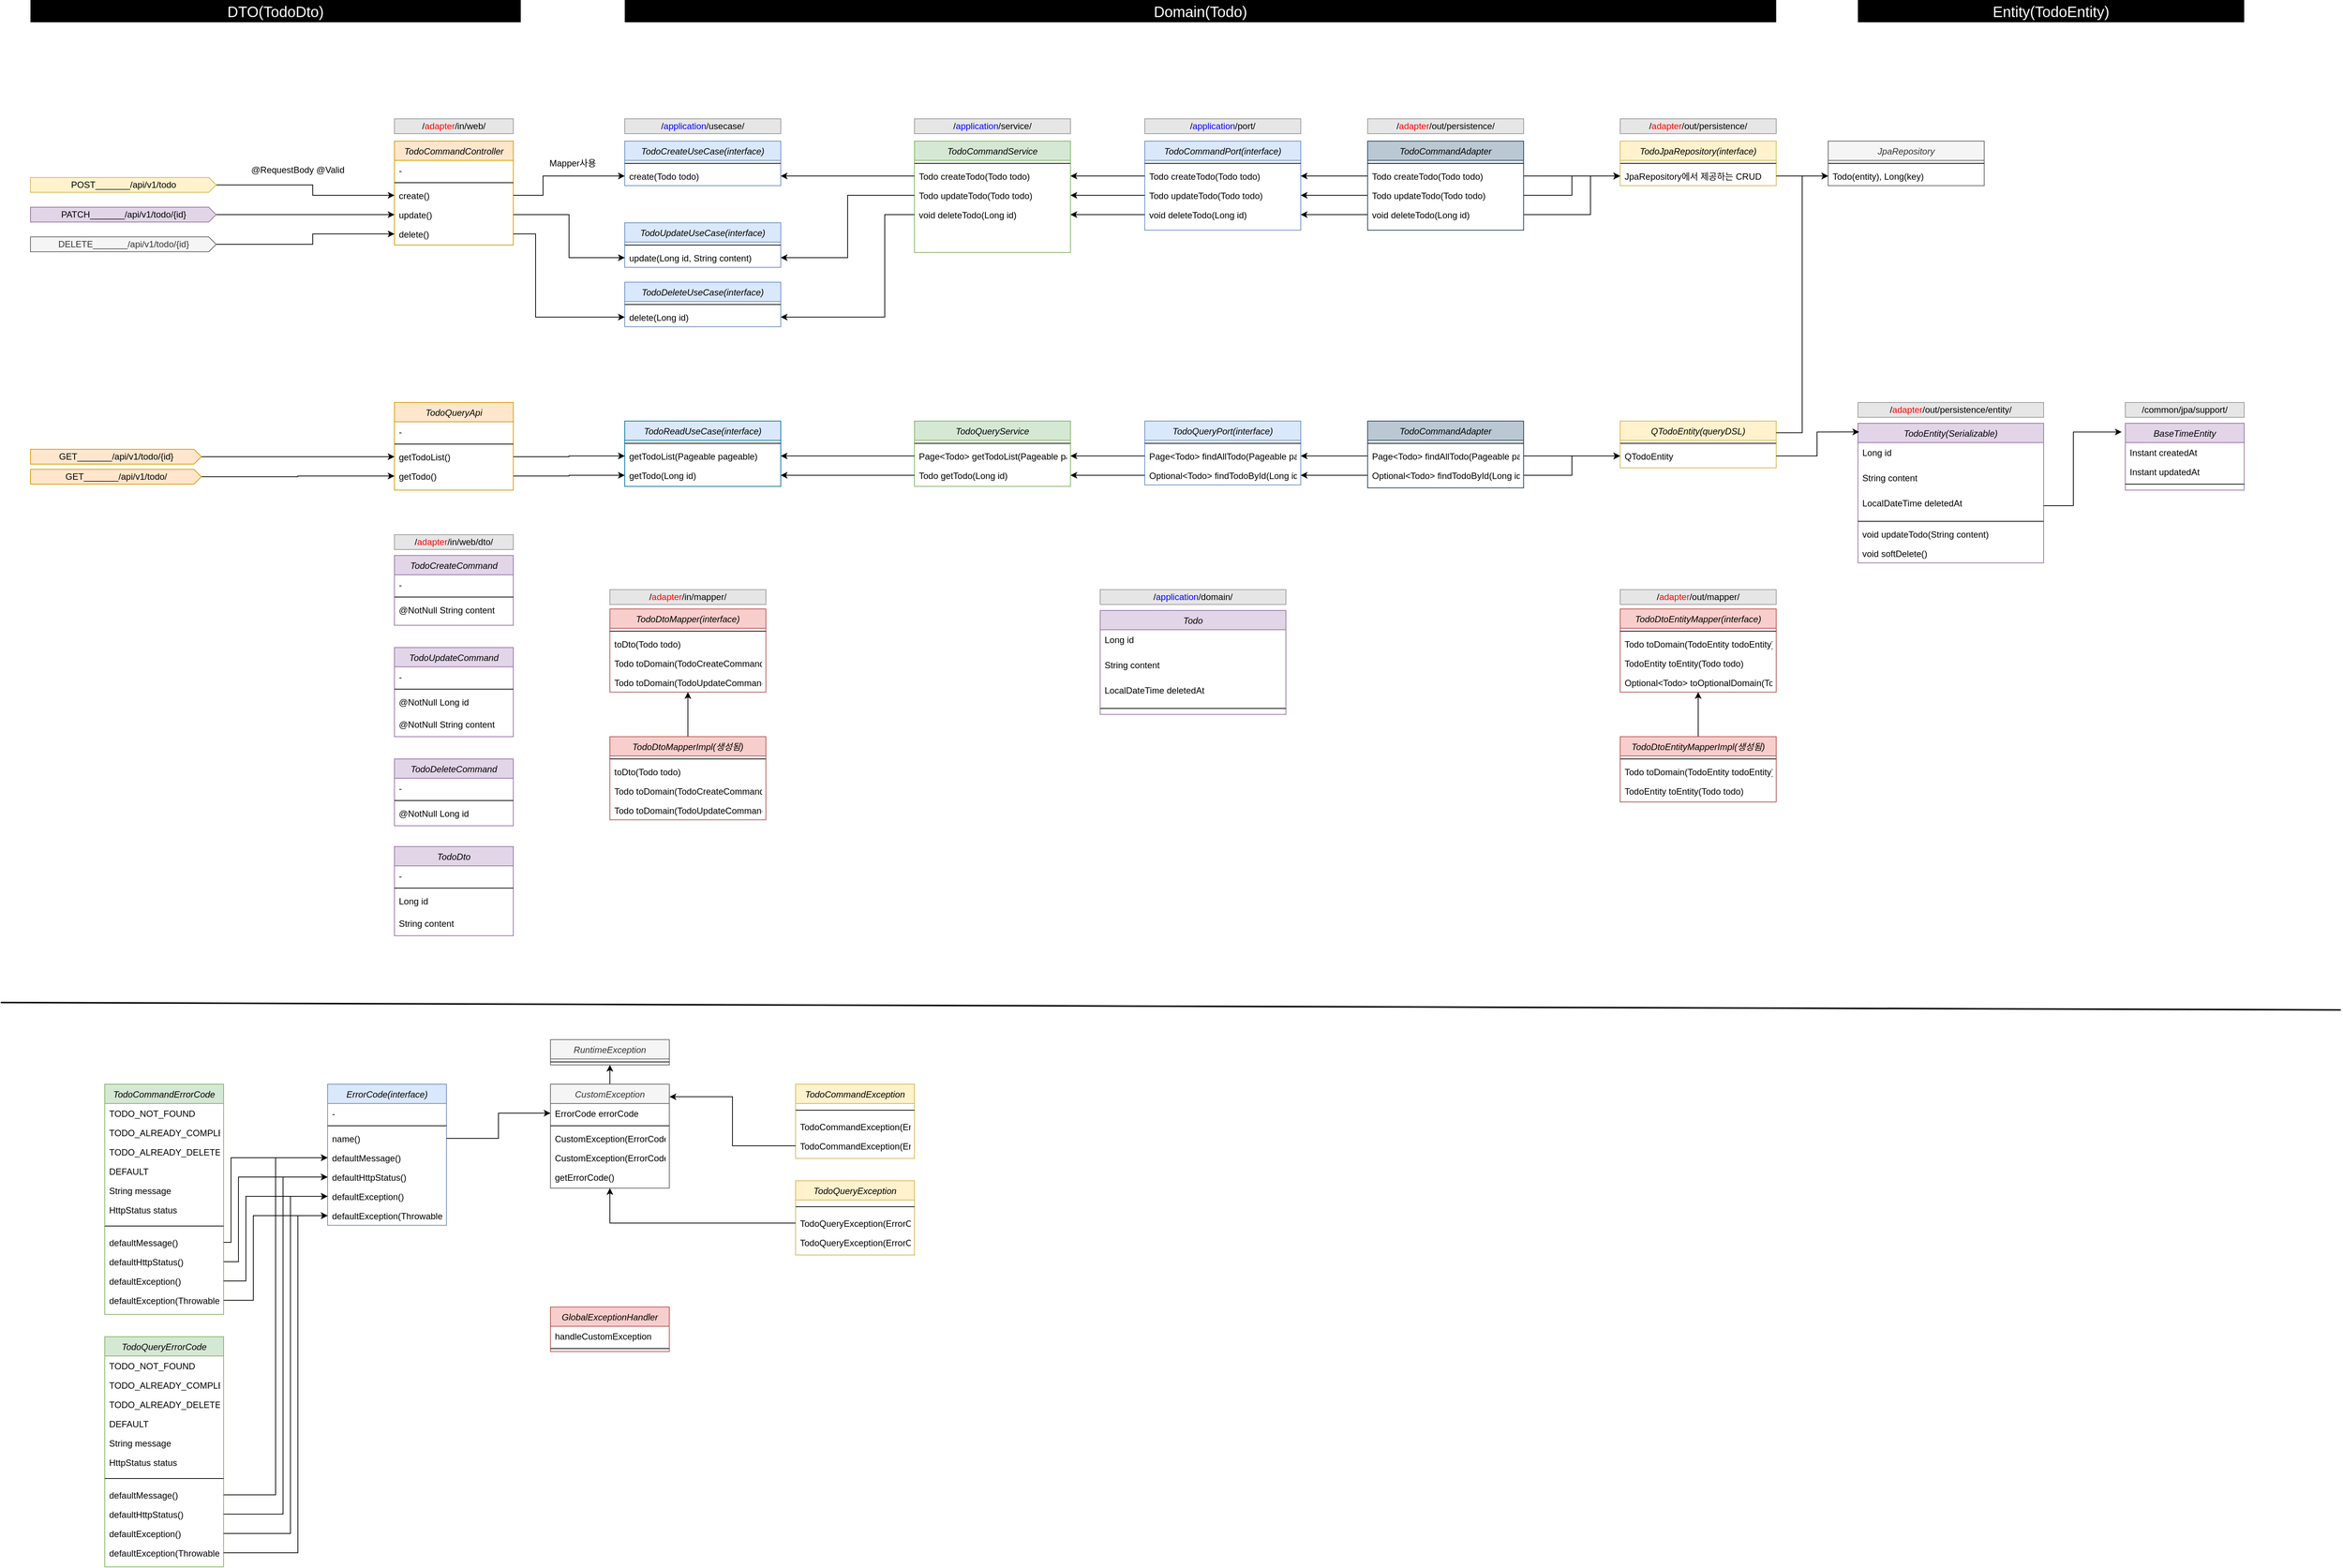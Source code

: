 <mxfile version="25.0.3">
  <diagram id="C5RBs43oDa-KdzZeNtuy" name="Page-1">
    <mxGraphModel dx="2868" dy="1466" grid="1" gridSize="10" guides="1" tooltips="1" connect="1" arrows="1" fold="1" page="1" pageScale="1" pageWidth="3200" pageHeight="1600" math="0" shadow="0">
      <root>
        <mxCell id="WIyWlLk6GJQsqaUBKTNV-0" />
        <mxCell id="WIyWlLk6GJQsqaUBKTNV-1" parent="WIyWlLk6GJQsqaUBKTNV-0" />
        <mxCell id="zkfFHV4jXpPFQw0GAbJ--0" value="TodoCommandController" style="swimlane;fontStyle=2;align=center;verticalAlign=top;childLayout=stackLayout;horizontal=1;startSize=26;horizontalStack=0;resizeParent=1;resizeLast=0;collapsible=1;marginBottom=0;rounded=0;shadow=0;strokeWidth=1;fillColor=#ffe6cc;strokeColor=#d79b00;" parent="WIyWlLk6GJQsqaUBKTNV-1" vertex="1">
          <mxGeometry x="550" y="280" width="160" height="140" as="geometry">
            <mxRectangle x="230" y="140" width="160" height="26" as="alternateBounds" />
          </mxGeometry>
        </mxCell>
        <mxCell id="zkfFHV4jXpPFQw0GAbJ--1" value="-" style="text;align=left;verticalAlign=top;spacingLeft=4;spacingRight=4;overflow=hidden;rotatable=0;points=[[0,0.5],[1,0.5]];portConstraint=eastwest;" parent="zkfFHV4jXpPFQw0GAbJ--0" vertex="1">
          <mxGeometry y="26" width="160" height="26" as="geometry" />
        </mxCell>
        <mxCell id="zkfFHV4jXpPFQw0GAbJ--4" value="" style="line;html=1;strokeWidth=1;align=left;verticalAlign=middle;spacingTop=-1;spacingLeft=3;spacingRight=3;rotatable=0;labelPosition=right;points=[];portConstraint=eastwest;" parent="zkfFHV4jXpPFQw0GAbJ--0" vertex="1">
          <mxGeometry y="52" width="160" height="8" as="geometry" />
        </mxCell>
        <mxCell id="c6ednIerwkc8YQVRu9x3-2" value="create()" style="text;align=left;verticalAlign=top;spacingLeft=4;spacingRight=4;overflow=hidden;rotatable=0;points=[[0,0.5],[1,0.5]];portConstraint=eastwest;" parent="zkfFHV4jXpPFQw0GAbJ--0" vertex="1">
          <mxGeometry y="60" width="160" height="26" as="geometry" />
        </mxCell>
        <mxCell id="c6ednIerwkc8YQVRu9x3-3" value="update()" style="text;align=left;verticalAlign=top;spacingLeft=4;spacingRight=4;overflow=hidden;rotatable=0;points=[[0,0.5],[1,0.5]];portConstraint=eastwest;" parent="zkfFHV4jXpPFQw0GAbJ--0" vertex="1">
          <mxGeometry y="86" width="160" height="26" as="geometry" />
        </mxCell>
        <mxCell id="zkfFHV4jXpPFQw0GAbJ--5" value="delete()" style="text;align=left;verticalAlign=top;spacingLeft=4;spacingRight=4;overflow=hidden;rotatable=0;points=[[0,0.5],[1,0.5]];portConstraint=eastwest;" parent="zkfFHV4jXpPFQw0GAbJ--0" vertex="1">
          <mxGeometry y="112" width="160" height="26" as="geometry" />
        </mxCell>
        <mxCell id="PxMp96L8N_5V2HyKPg1p-11" value="TodoQueryApi" style="swimlane;fontStyle=2;align=center;verticalAlign=top;childLayout=stackLayout;horizontal=1;startSize=26;horizontalStack=0;resizeParent=1;resizeLast=0;collapsible=1;marginBottom=0;rounded=0;shadow=0;strokeWidth=1;fillColor=#ffe6cc;strokeColor=#d79b00;" parent="WIyWlLk6GJQsqaUBKTNV-1" vertex="1">
          <mxGeometry x="550" y="632" width="160" height="118" as="geometry">
            <mxRectangle x="230" y="140" width="160" height="26" as="alternateBounds" />
          </mxGeometry>
        </mxCell>
        <mxCell id="PxMp96L8N_5V2HyKPg1p-12" value="-" style="text;align=left;verticalAlign=top;spacingLeft=4;spacingRight=4;overflow=hidden;rotatable=0;points=[[0,0.5],[1,0.5]];portConstraint=eastwest;" parent="PxMp96L8N_5V2HyKPg1p-11" vertex="1">
          <mxGeometry y="26" width="160" height="26" as="geometry" />
        </mxCell>
        <mxCell id="PxMp96L8N_5V2HyKPg1p-13" value="" style="line;html=1;strokeWidth=1;align=left;verticalAlign=middle;spacingTop=-1;spacingLeft=3;spacingRight=3;rotatable=0;labelPosition=right;points=[];portConstraint=eastwest;" parent="PxMp96L8N_5V2HyKPg1p-11" vertex="1">
          <mxGeometry y="52" width="160" height="8" as="geometry" />
        </mxCell>
        <mxCell id="PxMp96L8N_5V2HyKPg1p-14" value="getTodoList()" style="text;align=left;verticalAlign=top;spacingLeft=4;spacingRight=4;overflow=hidden;rotatable=0;points=[[0,0.5],[1,0.5]];portConstraint=eastwest;" parent="PxMp96L8N_5V2HyKPg1p-11" vertex="1">
          <mxGeometry y="60" width="160" height="26" as="geometry" />
        </mxCell>
        <mxCell id="PxMp96L8N_5V2HyKPg1p-15" value="getTodo()" style="text;align=left;verticalAlign=top;spacingLeft=4;spacingRight=4;overflow=hidden;rotatable=0;points=[[0,0.5],[1,0.5]];portConstraint=eastwest;" parent="PxMp96L8N_5V2HyKPg1p-11" vertex="1">
          <mxGeometry y="86" width="160" height="26" as="geometry" />
        </mxCell>
        <mxCell id="PxMp96L8N_5V2HyKPg1p-17" value="TodoCreateUseCase(interface)" style="swimlane;fontStyle=2;align=center;verticalAlign=top;childLayout=stackLayout;horizontal=1;startSize=26;horizontalStack=0;resizeParent=1;resizeLast=0;collapsible=1;marginBottom=0;rounded=0;shadow=0;strokeWidth=1;fillColor=#dae8fc;strokeColor=#6c8ebf;" parent="WIyWlLk6GJQsqaUBKTNV-1" vertex="1">
          <mxGeometry x="860" y="280" width="210" height="60" as="geometry">
            <mxRectangle x="230" y="140" width="160" height="26" as="alternateBounds" />
          </mxGeometry>
        </mxCell>
        <mxCell id="PxMp96L8N_5V2HyKPg1p-19" value="" style="line;html=1;strokeWidth=1;align=left;verticalAlign=middle;spacingTop=-1;spacingLeft=3;spacingRight=3;rotatable=0;labelPosition=right;points=[];portConstraint=eastwest;" parent="PxMp96L8N_5V2HyKPg1p-17" vertex="1">
          <mxGeometry y="26" width="210" height="8" as="geometry" />
        </mxCell>
        <mxCell id="PxMp96L8N_5V2HyKPg1p-20" value="create(Todo todo)" style="text;align=left;verticalAlign=top;spacingLeft=4;spacingRight=4;overflow=hidden;rotatable=0;points=[[0,0.5],[1,0.5]];portConstraint=eastwest;" parent="PxMp96L8N_5V2HyKPg1p-17" vertex="1">
          <mxGeometry y="34" width="210" height="26" as="geometry" />
        </mxCell>
        <mxCell id="PxMp96L8N_5V2HyKPg1p-26" value="TodoDeleteUseCase(interface)" style="swimlane;fontStyle=2;align=center;verticalAlign=top;childLayout=stackLayout;horizontal=1;startSize=26;horizontalStack=0;resizeParent=1;resizeLast=0;collapsible=1;marginBottom=0;rounded=0;shadow=0;strokeWidth=1;fillColor=#dae8fc;strokeColor=#6c8ebf;" parent="WIyWlLk6GJQsqaUBKTNV-1" vertex="1">
          <mxGeometry x="860" y="470" width="210" height="60" as="geometry">
            <mxRectangle x="230" y="140" width="160" height="26" as="alternateBounds" />
          </mxGeometry>
        </mxCell>
        <mxCell id="PxMp96L8N_5V2HyKPg1p-27" value="" style="line;html=1;strokeWidth=1;align=left;verticalAlign=middle;spacingTop=-1;spacingLeft=3;spacingRight=3;rotatable=0;labelPosition=right;points=[];portConstraint=eastwest;" parent="PxMp96L8N_5V2HyKPg1p-26" vertex="1">
          <mxGeometry y="26" width="210" height="8" as="geometry" />
        </mxCell>
        <mxCell id="PxMp96L8N_5V2HyKPg1p-28" value="delete(Long id)" style="text;align=left;verticalAlign=top;spacingLeft=4;spacingRight=4;overflow=hidden;rotatable=0;points=[[0,0.5],[1,0.5]];portConstraint=eastwest;" parent="PxMp96L8N_5V2HyKPg1p-26" vertex="1">
          <mxGeometry y="34" width="210" height="26" as="geometry" />
        </mxCell>
        <mxCell id="PxMp96L8N_5V2HyKPg1p-30" value="TodoUpdateUseCase(interface)" style="swimlane;fontStyle=2;align=center;verticalAlign=top;childLayout=stackLayout;horizontal=1;startSize=26;horizontalStack=0;resizeParent=1;resizeLast=0;collapsible=1;marginBottom=0;rounded=0;shadow=0;strokeWidth=1;fillColor=#dae8fc;strokeColor=#6c8ebf;" parent="WIyWlLk6GJQsqaUBKTNV-1" vertex="1">
          <mxGeometry x="860" y="390" width="210" height="60" as="geometry">
            <mxRectangle x="230" y="140" width="160" height="26" as="alternateBounds" />
          </mxGeometry>
        </mxCell>
        <mxCell id="PxMp96L8N_5V2HyKPg1p-31" value="" style="line;html=1;strokeWidth=1;align=left;verticalAlign=middle;spacingTop=-1;spacingLeft=3;spacingRight=3;rotatable=0;labelPosition=right;points=[];portConstraint=eastwest;" parent="PxMp96L8N_5V2HyKPg1p-30" vertex="1">
          <mxGeometry y="26" width="210" height="8" as="geometry" />
        </mxCell>
        <mxCell id="PxMp96L8N_5V2HyKPg1p-32" value="update(Long id, String content)" style="text;align=left;verticalAlign=top;spacingLeft=4;spacingRight=4;overflow=hidden;rotatable=0;points=[[0,0.5],[1,0.5]];portConstraint=eastwest;" parent="PxMp96L8N_5V2HyKPg1p-30" vertex="1">
          <mxGeometry y="34" width="210" height="26" as="geometry" />
        </mxCell>
        <mxCell id="PxMp96L8N_5V2HyKPg1p-48" value="" style="edgeStyle=orthogonalEdgeStyle;rounded=0;orthogonalLoop=1;jettySize=auto;html=1;entryX=0;entryY=0.5;entryDx=0;entryDy=0;" parent="WIyWlLk6GJQsqaUBKTNV-1" source="c6ednIerwkc8YQVRu9x3-2" target="PxMp96L8N_5V2HyKPg1p-20" edge="1">
          <mxGeometry relative="1" as="geometry">
            <mxPoint x="820" y="353" as="targetPoint" />
            <Array as="points">
              <mxPoint x="750" y="353" />
              <mxPoint x="750" y="327" />
            </Array>
          </mxGeometry>
        </mxCell>
        <mxCell id="PxMp96L8N_5V2HyKPg1p-49" style="edgeStyle=orthogonalEdgeStyle;rounded=0;orthogonalLoop=1;jettySize=auto;html=1;entryX=0;entryY=0.5;entryDx=0;entryDy=0;" parent="WIyWlLk6GJQsqaUBKTNV-1" source="c6ednIerwkc8YQVRu9x3-3" target="PxMp96L8N_5V2HyKPg1p-32" edge="1">
          <mxGeometry relative="1" as="geometry" />
        </mxCell>
        <mxCell id="PxMp96L8N_5V2HyKPg1p-50" style="edgeStyle=orthogonalEdgeStyle;rounded=0;orthogonalLoop=1;jettySize=auto;html=1;" parent="WIyWlLk6GJQsqaUBKTNV-1" source="zkfFHV4jXpPFQw0GAbJ--5" target="PxMp96L8N_5V2HyKPg1p-28" edge="1">
          <mxGeometry relative="1" as="geometry">
            <Array as="points">
              <mxPoint x="740" y="405" />
              <mxPoint x="740" y="517" />
            </Array>
          </mxGeometry>
        </mxCell>
        <mxCell id="PxMp96L8N_5V2HyKPg1p-53" value="TodoCommandService" style="swimlane;fontStyle=2;align=center;verticalAlign=top;childLayout=stackLayout;horizontal=1;startSize=26;horizontalStack=0;resizeParent=1;resizeLast=0;collapsible=1;marginBottom=0;rounded=0;shadow=0;strokeWidth=1;fillColor=#d5e8d4;strokeColor=#82b366;" parent="WIyWlLk6GJQsqaUBKTNV-1" vertex="1">
          <mxGeometry x="1250" y="280" width="210" height="150" as="geometry">
            <mxRectangle x="230" y="140" width="160" height="26" as="alternateBounds" />
          </mxGeometry>
        </mxCell>
        <mxCell id="PxMp96L8N_5V2HyKPg1p-54" value="" style="line;html=1;strokeWidth=1;align=left;verticalAlign=middle;spacingTop=-1;spacingLeft=3;spacingRight=3;rotatable=0;labelPosition=right;points=[];portConstraint=eastwest;" parent="PxMp96L8N_5V2HyKPg1p-53" vertex="1">
          <mxGeometry y="26" width="210" height="8" as="geometry" />
        </mxCell>
        <mxCell id="PxMp96L8N_5V2HyKPg1p-55" value="Todo createTodo(Todo todo)" style="text;align=left;verticalAlign=top;spacingLeft=4;spacingRight=4;overflow=hidden;rotatable=0;points=[[0,0.5],[1,0.5]];portConstraint=eastwest;" parent="PxMp96L8N_5V2HyKPg1p-53" vertex="1">
          <mxGeometry y="34" width="210" height="26" as="geometry" />
        </mxCell>
        <mxCell id="PxMp96L8N_5V2HyKPg1p-57" value="Todo updateTodo(Todo todo)" style="text;align=left;verticalAlign=top;spacingLeft=4;spacingRight=4;overflow=hidden;rotatable=0;points=[[0,0.5],[1,0.5]];portConstraint=eastwest;" parent="PxMp96L8N_5V2HyKPg1p-53" vertex="1">
          <mxGeometry y="60" width="210" height="26" as="geometry" />
        </mxCell>
        <mxCell id="PxMp96L8N_5V2HyKPg1p-58" value="void deleteTodo(Long id)" style="text;align=left;verticalAlign=top;spacingLeft=4;spacingRight=4;overflow=hidden;rotatable=0;points=[[0,0.5],[1,0.5]];portConstraint=eastwest;" parent="PxMp96L8N_5V2HyKPg1p-53" vertex="1">
          <mxGeometry y="86" width="210" height="26" as="geometry" />
        </mxCell>
        <mxCell id="PxMp96L8N_5V2HyKPg1p-59" value="TodoQueryService" style="swimlane;fontStyle=2;align=center;verticalAlign=top;childLayout=stackLayout;horizontal=1;startSize=26;horizontalStack=0;resizeParent=1;resizeLast=0;collapsible=1;marginBottom=0;rounded=0;shadow=0;strokeWidth=1;fillColor=#d5e8d4;strokeColor=#82b366;" parent="WIyWlLk6GJQsqaUBKTNV-1" vertex="1">
          <mxGeometry x="1250" y="657" width="210" height="88" as="geometry">
            <mxRectangle x="230" y="140" width="160" height="26" as="alternateBounds" />
          </mxGeometry>
        </mxCell>
        <mxCell id="PxMp96L8N_5V2HyKPg1p-60" value="" style="line;html=1;strokeWidth=1;align=left;verticalAlign=middle;spacingTop=-1;spacingLeft=3;spacingRight=3;rotatable=0;labelPosition=right;points=[];portConstraint=eastwest;" parent="PxMp96L8N_5V2HyKPg1p-59" vertex="1">
          <mxGeometry y="26" width="210" height="8" as="geometry" />
        </mxCell>
        <mxCell id="PxMp96L8N_5V2HyKPg1p-61" value="Page&lt;Todo&gt; getTodoList(Pageable pageable)" style="text;align=left;verticalAlign=top;spacingLeft=4;spacingRight=4;overflow=hidden;rotatable=0;points=[[0,0.5],[1,0.5]];portConstraint=eastwest;" parent="PxMp96L8N_5V2HyKPg1p-59" vertex="1">
          <mxGeometry y="34" width="210" height="26" as="geometry" />
        </mxCell>
        <mxCell id="PxMp96L8N_5V2HyKPg1p-62" value="Todo getTodo(Long id)" style="text;align=left;verticalAlign=top;spacingLeft=4;spacingRight=4;overflow=hidden;rotatable=0;points=[[0,0.5],[1,0.5]];portConstraint=eastwest;" parent="PxMp96L8N_5V2HyKPg1p-59" vertex="1">
          <mxGeometry y="60" width="210" height="26" as="geometry" />
        </mxCell>
        <mxCell id="PxMp96L8N_5V2HyKPg1p-65" style="edgeStyle=orthogonalEdgeStyle;rounded=0;orthogonalLoop=1;jettySize=auto;html=1;entryX=1;entryY=0.5;entryDx=0;entryDy=0;" parent="WIyWlLk6GJQsqaUBKTNV-1" source="PxMp96L8N_5V2HyKPg1p-55" target="PxMp96L8N_5V2HyKPg1p-20" edge="1">
          <mxGeometry relative="1" as="geometry" />
        </mxCell>
        <mxCell id="PxMp96L8N_5V2HyKPg1p-67" style="edgeStyle=orthogonalEdgeStyle;rounded=0;orthogonalLoop=1;jettySize=auto;html=1;entryX=1;entryY=0.5;entryDx=0;entryDy=0;" parent="WIyWlLk6GJQsqaUBKTNV-1" source="PxMp96L8N_5V2HyKPg1p-57" target="PxMp96L8N_5V2HyKPg1p-32" edge="1">
          <mxGeometry relative="1" as="geometry" />
        </mxCell>
        <mxCell id="PxMp96L8N_5V2HyKPg1p-68" style="edgeStyle=orthogonalEdgeStyle;rounded=0;orthogonalLoop=1;jettySize=auto;html=1;entryX=1;entryY=0.5;entryDx=0;entryDy=0;exitX=0;exitY=0.5;exitDx=0;exitDy=0;" parent="WIyWlLk6GJQsqaUBKTNV-1" source="PxMp96L8N_5V2HyKPg1p-58" target="PxMp96L8N_5V2HyKPg1p-28" edge="1">
          <mxGeometry relative="1" as="geometry">
            <Array as="points">
              <mxPoint x="1210" y="379" />
              <mxPoint x="1210" y="517" />
            </Array>
          </mxGeometry>
        </mxCell>
        <mxCell id="PxMp96L8N_5V2HyKPg1p-71" value="TodoJpaRepository(interface)" style="swimlane;fontStyle=2;align=center;verticalAlign=top;childLayout=stackLayout;horizontal=1;startSize=26;horizontalStack=0;resizeParent=1;resizeLast=0;collapsible=1;marginBottom=0;rounded=0;shadow=0;strokeWidth=1;fillColor=#fff2cc;strokeColor=#d6b656;" parent="WIyWlLk6GJQsqaUBKTNV-1" vertex="1">
          <mxGeometry x="2200" y="280" width="210" height="60" as="geometry">
            <mxRectangle x="230" y="140" width="160" height="26" as="alternateBounds" />
          </mxGeometry>
        </mxCell>
        <mxCell id="PxMp96L8N_5V2HyKPg1p-72" value="" style="line;html=1;strokeWidth=1;align=left;verticalAlign=middle;spacingTop=-1;spacingLeft=3;spacingRight=3;rotatable=0;labelPosition=right;points=[];portConstraint=eastwest;" parent="PxMp96L8N_5V2HyKPg1p-71" vertex="1">
          <mxGeometry y="26" width="210" height="8" as="geometry" />
        </mxCell>
        <mxCell id="PxMp96L8N_5V2HyKPg1p-76" value="JpaRepository에서 제공하는 CRUD" style="text;align=left;verticalAlign=top;spacingLeft=4;spacingRight=4;overflow=hidden;rotatable=0;points=[[0,0.5],[1,0.5]];portConstraint=eastwest;" parent="PxMp96L8N_5V2HyKPg1p-71" vertex="1">
          <mxGeometry y="34" width="210" height="26" as="geometry" />
        </mxCell>
        <mxCell id="PxMp96L8N_5V2HyKPg1p-77" value="JpaRepository" style="swimlane;fontStyle=2;align=center;verticalAlign=top;childLayout=stackLayout;horizontal=1;startSize=26;horizontalStack=0;resizeParent=1;resizeLast=0;collapsible=1;marginBottom=0;rounded=0;shadow=0;strokeWidth=1;fillColor=#f5f5f5;fontColor=#333333;strokeColor=#666666;" parent="WIyWlLk6GJQsqaUBKTNV-1" vertex="1">
          <mxGeometry x="2480" y="280" width="210" height="60" as="geometry">
            <mxRectangle x="230" y="140" width="160" height="26" as="alternateBounds" />
          </mxGeometry>
        </mxCell>
        <mxCell id="PxMp96L8N_5V2HyKPg1p-78" value="" style="line;html=1;strokeWidth=1;align=left;verticalAlign=middle;spacingTop=-1;spacingLeft=3;spacingRight=3;rotatable=0;labelPosition=right;points=[];portConstraint=eastwest;" parent="PxMp96L8N_5V2HyKPg1p-77" vertex="1">
          <mxGeometry y="26" width="210" height="8" as="geometry" />
        </mxCell>
        <mxCell id="PxMp96L8N_5V2HyKPg1p-79" value="Todo(entity), Long(key)" style="text;align=left;verticalAlign=top;spacingLeft=4;spacingRight=4;overflow=hidden;rotatable=0;points=[[0,0.5],[1,0.5]];portConstraint=eastwest;" parent="PxMp96L8N_5V2HyKPg1p-77" vertex="1">
          <mxGeometry y="34" width="210" height="26" as="geometry" />
        </mxCell>
        <mxCell id="PxMp96L8N_5V2HyKPg1p-83" value="QTodoEntity(queryDSL)" style="swimlane;fontStyle=2;align=center;verticalAlign=top;childLayout=stackLayout;horizontal=1;startSize=26;horizontalStack=0;resizeParent=1;resizeLast=0;collapsible=1;marginBottom=0;rounded=0;shadow=0;strokeWidth=1;fillColor=#fff2cc;strokeColor=#d6b656;" parent="WIyWlLk6GJQsqaUBKTNV-1" vertex="1">
          <mxGeometry x="2200" y="657" width="210" height="63" as="geometry">
            <mxRectangle x="230" y="140" width="160" height="26" as="alternateBounds" />
          </mxGeometry>
        </mxCell>
        <mxCell id="PxMp96L8N_5V2HyKPg1p-84" value="" style="line;html=1;strokeWidth=1;align=left;verticalAlign=middle;spacingTop=-1;spacingLeft=3;spacingRight=3;rotatable=0;labelPosition=right;points=[];portConstraint=eastwest;" parent="PxMp96L8N_5V2HyKPg1p-83" vertex="1">
          <mxGeometry y="26" width="210" height="8" as="geometry" />
        </mxCell>
        <mxCell id="PxMp96L8N_5V2HyKPg1p-85" value="QTodoEntity" style="text;align=left;verticalAlign=top;spacingLeft=4;spacingRight=4;overflow=hidden;rotatable=0;points=[[0,0.5],[1,0.5]];portConstraint=eastwest;" parent="PxMp96L8N_5V2HyKPg1p-83" vertex="1">
          <mxGeometry y="34" width="210" height="26" as="geometry" />
        </mxCell>
        <mxCell id="PxMp96L8N_5V2HyKPg1p-88" style="edgeStyle=orthogonalEdgeStyle;rounded=0;orthogonalLoop=1;jettySize=auto;html=1;entryX=0;entryY=0.5;entryDx=0;entryDy=0;" parent="WIyWlLk6GJQsqaUBKTNV-1" source="PxMp96L8N_5V2HyKPg1p-76" target="PxMp96L8N_5V2HyKPg1p-79" edge="1">
          <mxGeometry relative="1" as="geometry" />
        </mxCell>
        <mxCell id="PxMp96L8N_5V2HyKPg1p-91" style="edgeStyle=orthogonalEdgeStyle;rounded=0;orthogonalLoop=1;jettySize=auto;html=1;entryX=0;entryY=0.5;entryDx=0;entryDy=0;exitX=1;exitY=0.25;exitDx=0;exitDy=0;" parent="WIyWlLk6GJQsqaUBKTNV-1" source="PxMp96L8N_5V2HyKPg1p-83" target="PxMp96L8N_5V2HyKPg1p-79" edge="1">
          <mxGeometry relative="1" as="geometry" />
        </mxCell>
        <mxCell id="PxMp96L8N_5V2HyKPg1p-139" value="TodoDtoMapper(interface)" style="swimlane;fontStyle=2;align=center;verticalAlign=top;childLayout=stackLayout;horizontal=1;startSize=26;horizontalStack=0;resizeParent=1;resizeLast=0;collapsible=1;marginBottom=0;rounded=0;shadow=0;strokeWidth=1;fillColor=#f8cecc;strokeColor=#b85450;" parent="WIyWlLk6GJQsqaUBKTNV-1" vertex="1">
          <mxGeometry x="840" y="910" width="210" height="112" as="geometry">
            <mxRectangle x="230" y="140" width="160" height="26" as="alternateBounds" />
          </mxGeometry>
        </mxCell>
        <mxCell id="PxMp96L8N_5V2HyKPg1p-140" value="" style="line;html=1;strokeWidth=1;align=left;verticalAlign=middle;spacingTop=-1;spacingLeft=3;spacingRight=3;rotatable=0;labelPosition=right;points=[];portConstraint=eastwest;" parent="PxMp96L8N_5V2HyKPg1p-139" vertex="1">
          <mxGeometry y="26" width="210" height="8" as="geometry" />
        </mxCell>
        <mxCell id="PxMp96L8N_5V2HyKPg1p-141" value="toDto(Todo todo)" style="text;align=left;verticalAlign=top;spacingLeft=4;spacingRight=4;overflow=hidden;rotatable=0;points=[[0,0.5],[1,0.5]];portConstraint=eastwest;" parent="PxMp96L8N_5V2HyKPg1p-139" vertex="1">
          <mxGeometry y="34" width="210" height="26" as="geometry" />
        </mxCell>
        <mxCell id="PxMp96L8N_5V2HyKPg1p-142" value="Todo toDomain(TodoCreateCommand command)" style="text;align=left;verticalAlign=top;spacingLeft=4;spacingRight=4;overflow=hidden;rotatable=0;points=[[0,0.5],[1,0.5]];portConstraint=eastwest;" parent="PxMp96L8N_5V2HyKPg1p-139" vertex="1">
          <mxGeometry y="60" width="210" height="26" as="geometry" />
        </mxCell>
        <mxCell id="uefTwA4nro2v2i5ttsDA-36" value="Todo toDomain(TodoUpdateCommand command)" style="text;align=left;verticalAlign=top;spacingLeft=4;spacingRight=4;overflow=hidden;rotatable=0;points=[[0,0.5],[1,0.5]];portConstraint=eastwest;" vertex="1" parent="PxMp96L8N_5V2HyKPg1p-139">
          <mxGeometry y="86" width="210" height="26" as="geometry" />
        </mxCell>
        <mxCell id="uefTwA4nro2v2i5ttsDA-7" style="edgeStyle=orthogonalEdgeStyle;rounded=0;orthogonalLoop=1;jettySize=auto;html=1;exitX=1;exitY=0.5;exitDx=0;exitDy=0;exitPerimeter=0;entryX=0;entryY=0.5;entryDx=0;entryDy=0;" edge="1" parent="WIyWlLk6GJQsqaUBKTNV-1" source="PxMp96L8N_5V2HyKPg1p-159" target="c6ednIerwkc8YQVRu9x3-2">
          <mxGeometry relative="1" as="geometry">
            <Array as="points">
              <mxPoint x="440" y="339" />
              <mxPoint x="440" y="353" />
            </Array>
          </mxGeometry>
        </mxCell>
        <mxCell id="PxMp96L8N_5V2HyKPg1p-159" value="POST_______/api/v1/todo" style="html=1;shadow=0;dashed=0;align=center;verticalAlign=middle;shape=mxgraph.arrows2.arrow;dy=0;dx=10;notch=0;fillColor=#fff2cc;strokeColor=#d6b656;" parent="WIyWlLk6GJQsqaUBKTNV-1" vertex="1">
          <mxGeometry x="60" y="329" width="250" height="20" as="geometry" />
        </mxCell>
        <mxCell id="uefTwA4nro2v2i5ttsDA-8" style="edgeStyle=orthogonalEdgeStyle;rounded=0;orthogonalLoop=1;jettySize=auto;html=1;entryX=0;entryY=0.5;entryDx=0;entryDy=0;" edge="1" parent="WIyWlLk6GJQsqaUBKTNV-1" source="PxMp96L8N_5V2HyKPg1p-160" target="c6ednIerwkc8YQVRu9x3-3">
          <mxGeometry relative="1" as="geometry" />
        </mxCell>
        <mxCell id="PxMp96L8N_5V2HyKPg1p-160" value="PATCH_______/api/v1/todo/{id}" style="html=1;shadow=0;dashed=0;align=center;verticalAlign=middle;shape=mxgraph.arrows2.arrow;dy=0;dx=10;notch=0;fillColor=#e1d5e7;strokeColor=#9673a6;" parent="WIyWlLk6GJQsqaUBKTNV-1" vertex="1">
          <mxGeometry x="60" y="369" width="250" height="20" as="geometry" />
        </mxCell>
        <mxCell id="uefTwA4nro2v2i5ttsDA-9" style="edgeStyle=orthogonalEdgeStyle;rounded=0;orthogonalLoop=1;jettySize=auto;html=1;" edge="1" parent="WIyWlLk6GJQsqaUBKTNV-1" source="PxMp96L8N_5V2HyKPg1p-161" target="zkfFHV4jXpPFQw0GAbJ--5">
          <mxGeometry relative="1" as="geometry">
            <Array as="points">
              <mxPoint x="440" y="419" />
              <mxPoint x="440" y="405" />
            </Array>
          </mxGeometry>
        </mxCell>
        <mxCell id="PxMp96L8N_5V2HyKPg1p-161" value="DELETE_______/api/v1/todo/{id}" style="html=1;shadow=0;dashed=0;align=center;verticalAlign=middle;shape=mxgraph.arrows2.arrow;dy=0;dx=10;notch=0;fillColor=#f5f5f5;strokeColor=#666666;fontColor=#333333;" parent="WIyWlLk6GJQsqaUBKTNV-1" vertex="1">
          <mxGeometry x="60" y="409" width="250" height="20" as="geometry" />
        </mxCell>
        <mxCell id="uefTwA4nro2v2i5ttsDA-34" style="edgeStyle=orthogonalEdgeStyle;rounded=0;orthogonalLoop=1;jettySize=auto;html=1;entryX=0;entryY=0.5;entryDx=0;entryDy=0;" edge="1" parent="WIyWlLk6GJQsqaUBKTNV-1" source="PxMp96L8N_5V2HyKPg1p-162" target="PxMp96L8N_5V2HyKPg1p-14">
          <mxGeometry relative="1" as="geometry" />
        </mxCell>
        <mxCell id="PxMp96L8N_5V2HyKPg1p-162" value="GET_______/api/v1/todo/{id}" style="html=1;shadow=0;dashed=0;align=center;verticalAlign=middle;shape=mxgraph.arrows2.arrow;dy=0;dx=10;notch=0;fillColor=#ffe6cc;strokeColor=#d79b00;" parent="WIyWlLk6GJQsqaUBKTNV-1" vertex="1">
          <mxGeometry x="60" y="695" width="230" height="20" as="geometry" />
        </mxCell>
        <mxCell id="uefTwA4nro2v2i5ttsDA-35" style="edgeStyle=orthogonalEdgeStyle;rounded=0;orthogonalLoop=1;jettySize=auto;html=1;entryX=0;entryY=0.5;entryDx=0;entryDy=0;" edge="1" parent="WIyWlLk6GJQsqaUBKTNV-1" source="PxMp96L8N_5V2HyKPg1p-163" target="PxMp96L8N_5V2HyKPg1p-15">
          <mxGeometry relative="1" as="geometry" />
        </mxCell>
        <mxCell id="PxMp96L8N_5V2HyKPg1p-163" value="GET_______/api/v1/todo/" style="html=1;shadow=0;dashed=0;align=center;verticalAlign=middle;shape=mxgraph.arrows2.arrow;dy=0;dx=10;notch=0;fillColor=#ffe6cc;strokeColor=#d79b00;" parent="WIyWlLk6GJQsqaUBKTNV-1" vertex="1">
          <mxGeometry x="60" y="722" width="230" height="20" as="geometry" />
        </mxCell>
        <mxCell id="PxMp96L8N_5V2HyKPg1p-185" value="ErrorCode(interface)" style="swimlane;fontStyle=2;align=center;verticalAlign=top;childLayout=stackLayout;horizontal=1;startSize=26;horizontalStack=0;resizeParent=1;resizeLast=0;collapsible=1;marginBottom=0;rounded=0;shadow=0;strokeWidth=1;fillColor=#dae8fc;strokeColor=#6c8ebf;" parent="WIyWlLk6GJQsqaUBKTNV-1" vertex="1">
          <mxGeometry x="460" y="1550" width="160" height="190" as="geometry">
            <mxRectangle x="230" y="140" width="160" height="26" as="alternateBounds" />
          </mxGeometry>
        </mxCell>
        <mxCell id="PxMp96L8N_5V2HyKPg1p-190" value="-" style="text;align=left;verticalAlign=top;spacingLeft=4;spacingRight=4;overflow=hidden;rotatable=0;points=[[0,0.5],[1,0.5]];portConstraint=eastwest;rounded=0;shadow=0;html=0;" parent="PxMp96L8N_5V2HyKPg1p-185" vertex="1">
          <mxGeometry y="26" width="160" height="26" as="geometry" />
        </mxCell>
        <mxCell id="PxMp96L8N_5V2HyKPg1p-191" value="" style="line;html=1;strokeWidth=1;align=left;verticalAlign=middle;spacingTop=-1;spacingLeft=3;spacingRight=3;rotatable=0;labelPosition=right;points=[];portConstraint=eastwest;" parent="PxMp96L8N_5V2HyKPg1p-185" vertex="1">
          <mxGeometry y="52" width="160" height="8" as="geometry" />
        </mxCell>
        <mxCell id="PxMp96L8N_5V2HyKPg1p-192" value="name()" style="text;align=left;verticalAlign=top;spacingLeft=4;spacingRight=4;overflow=hidden;rotatable=0;points=[[0,0.5],[1,0.5]];portConstraint=eastwest;" parent="PxMp96L8N_5V2HyKPg1p-185" vertex="1">
          <mxGeometry y="60" width="160" height="26" as="geometry" />
        </mxCell>
        <mxCell id="PxMp96L8N_5V2HyKPg1p-193" value="defaultMessage()" style="text;align=left;verticalAlign=top;spacingLeft=4;spacingRight=4;overflow=hidden;rotatable=0;points=[[0,0.5],[1,0.5]];portConstraint=eastwest;" parent="PxMp96L8N_5V2HyKPg1p-185" vertex="1">
          <mxGeometry y="86" width="160" height="26" as="geometry" />
        </mxCell>
        <mxCell id="PxMp96L8N_5V2HyKPg1p-217" value="defaultHttpStatus()" style="text;align=left;verticalAlign=top;spacingLeft=4;spacingRight=4;overflow=hidden;rotatable=0;points=[[0,0.5],[1,0.5]];portConstraint=eastwest;" parent="PxMp96L8N_5V2HyKPg1p-185" vertex="1">
          <mxGeometry y="112" width="160" height="26" as="geometry" />
        </mxCell>
        <mxCell id="PxMp96L8N_5V2HyKPg1p-216" value="defaultException()" style="text;align=left;verticalAlign=top;spacingLeft=4;spacingRight=4;overflow=hidden;rotatable=0;points=[[0,0.5],[1,0.5]];portConstraint=eastwest;" parent="PxMp96L8N_5V2HyKPg1p-185" vertex="1">
          <mxGeometry y="138" width="160" height="26" as="geometry" />
        </mxCell>
        <mxCell id="PxMp96L8N_5V2HyKPg1p-194" value="defaultException(Throwable cause)" style="text;align=left;verticalAlign=top;spacingLeft=4;spacingRight=4;overflow=hidden;rotatable=0;points=[[0,0.5],[1,0.5]];portConstraint=eastwest;" parent="PxMp96L8N_5V2HyKPg1p-185" vertex="1">
          <mxGeometry y="164" width="160" height="26" as="geometry" />
        </mxCell>
        <mxCell id="PxMp96L8N_5V2HyKPg1p-195" value="" style="endArrow=none;html=1;rounded=0;strokeWidth=2;" parent="WIyWlLk6GJQsqaUBKTNV-1" edge="1">
          <mxGeometry width="50" height="50" relative="1" as="geometry">
            <mxPoint x="20" y="1440" as="sourcePoint" />
            <mxPoint x="3170" y="1450" as="targetPoint" />
          </mxGeometry>
        </mxCell>
        <mxCell id="PxMp96L8N_5V2HyKPg1p-206" value="TodoCommandErrorCode" style="swimlane;fontStyle=2;align=center;verticalAlign=top;childLayout=stackLayout;horizontal=1;startSize=26;horizontalStack=0;resizeParent=1;resizeLast=0;collapsible=1;marginBottom=0;rounded=0;shadow=0;strokeWidth=1;fillColor=#d5e8d4;strokeColor=#82b366;" parent="WIyWlLk6GJQsqaUBKTNV-1" vertex="1">
          <mxGeometry x="160" y="1550" width="160" height="310" as="geometry">
            <mxRectangle x="230" y="140" width="160" height="26" as="alternateBounds" />
          </mxGeometry>
        </mxCell>
        <mxCell id="PxMp96L8N_5V2HyKPg1p-207" value="TODO_NOT_FOUND" style="text;align=left;verticalAlign=top;spacingLeft=4;spacingRight=4;overflow=hidden;rotatable=0;points=[[0,0.5],[1,0.5]];portConstraint=eastwest;" parent="PxMp96L8N_5V2HyKPg1p-206" vertex="1">
          <mxGeometry y="26" width="160" height="26" as="geometry" />
        </mxCell>
        <mxCell id="PxMp96L8N_5V2HyKPg1p-208" value="TODO_ALREADY_COMPLETED" style="text;align=left;verticalAlign=top;spacingLeft=4;spacingRight=4;overflow=hidden;rotatable=0;points=[[0,0.5],[1,0.5]];portConstraint=eastwest;rounded=0;shadow=0;html=0;" parent="PxMp96L8N_5V2HyKPg1p-206" vertex="1">
          <mxGeometry y="52" width="160" height="26" as="geometry" />
        </mxCell>
        <mxCell id="PxMp96L8N_5V2HyKPg1p-209" value="TODO_ALREADY_DELETED" style="text;align=left;verticalAlign=top;spacingLeft=4;spacingRight=4;overflow=hidden;rotatable=0;points=[[0,0.5],[1,0.5]];portConstraint=eastwest;rounded=0;shadow=0;html=0;" parent="PxMp96L8N_5V2HyKPg1p-206" vertex="1">
          <mxGeometry y="78" width="160" height="26" as="geometry" />
        </mxCell>
        <mxCell id="PxMp96L8N_5V2HyKPg1p-222" value="DEFAULT" style="text;align=left;verticalAlign=top;spacingLeft=4;spacingRight=4;overflow=hidden;rotatable=0;points=[[0,0.5],[1,0.5]];portConstraint=eastwest;rounded=0;shadow=0;html=0;" parent="PxMp96L8N_5V2HyKPg1p-206" vertex="1">
          <mxGeometry y="104" width="160" height="26" as="geometry" />
        </mxCell>
        <mxCell id="PxMp96L8N_5V2HyKPg1p-223" value="String message" style="text;align=left;verticalAlign=top;spacingLeft=4;spacingRight=4;overflow=hidden;rotatable=0;points=[[0,0.5],[1,0.5]];portConstraint=eastwest;rounded=0;shadow=0;html=0;" parent="PxMp96L8N_5V2HyKPg1p-206" vertex="1">
          <mxGeometry y="130" width="160" height="26" as="geometry" />
        </mxCell>
        <mxCell id="PxMp96L8N_5V2HyKPg1p-224" value="HttpStatus status" style="text;align=left;verticalAlign=top;spacingLeft=4;spacingRight=4;overflow=hidden;rotatable=0;points=[[0,0.5],[1,0.5]];portConstraint=eastwest;rounded=0;shadow=0;html=0;" parent="PxMp96L8N_5V2HyKPg1p-206" vertex="1">
          <mxGeometry y="156" width="160" height="26" as="geometry" />
        </mxCell>
        <mxCell id="PxMp96L8N_5V2HyKPg1p-212" value="" style="line;html=1;strokeWidth=1;align=left;verticalAlign=middle;spacingTop=-1;spacingLeft=3;spacingRight=3;rotatable=0;labelPosition=right;points=[];portConstraint=eastwest;" parent="PxMp96L8N_5V2HyKPg1p-206" vertex="1">
          <mxGeometry y="182" width="160" height="18" as="geometry" />
        </mxCell>
        <mxCell id="PxMp96L8N_5V2HyKPg1p-213" value="defaultMessage()" style="text;align=left;verticalAlign=top;spacingLeft=4;spacingRight=4;overflow=hidden;rotatable=0;points=[[0,0.5],[1,0.5]];portConstraint=eastwest;" parent="PxMp96L8N_5V2HyKPg1p-206" vertex="1">
          <mxGeometry y="200" width="160" height="26" as="geometry" />
        </mxCell>
        <mxCell id="PxMp96L8N_5V2HyKPg1p-214" value="defaultHttpStatus()" style="text;align=left;verticalAlign=top;spacingLeft=4;spacingRight=4;overflow=hidden;rotatable=0;points=[[0,0.5],[1,0.5]];portConstraint=eastwest;" parent="PxMp96L8N_5V2HyKPg1p-206" vertex="1">
          <mxGeometry y="226" width="160" height="26" as="geometry" />
        </mxCell>
        <mxCell id="PxMp96L8N_5V2HyKPg1p-225" value="defaultException()" style="text;align=left;verticalAlign=top;spacingLeft=4;spacingRight=4;overflow=hidden;rotatable=0;points=[[0,0.5],[1,0.5]];portConstraint=eastwest;" parent="PxMp96L8N_5V2HyKPg1p-206" vertex="1">
          <mxGeometry y="252" width="160" height="26" as="geometry" />
        </mxCell>
        <mxCell id="PxMp96L8N_5V2HyKPg1p-215" value="defaultException(Throwable cause)" style="text;align=left;verticalAlign=top;spacingLeft=4;spacingRight=4;overflow=hidden;rotatable=0;points=[[0,0.5],[1,0.5]];portConstraint=eastwest;" parent="PxMp96L8N_5V2HyKPg1p-206" vertex="1">
          <mxGeometry y="278" width="160" height="26" as="geometry" />
        </mxCell>
        <mxCell id="PxMp96L8N_5V2HyKPg1p-226" value="TodoCommandException" style="swimlane;fontStyle=2;align=center;verticalAlign=top;childLayout=stackLayout;horizontal=1;startSize=26;horizontalStack=0;resizeParent=1;resizeLast=0;collapsible=1;marginBottom=0;rounded=0;shadow=0;strokeWidth=1;fillColor=#fff2cc;strokeColor=#d6b656;" parent="WIyWlLk6GJQsqaUBKTNV-1" vertex="1">
          <mxGeometry x="1090" y="1550" width="160" height="100" as="geometry">
            <mxRectangle x="230" y="140" width="160" height="26" as="alternateBounds" />
          </mxGeometry>
        </mxCell>
        <mxCell id="PxMp96L8N_5V2HyKPg1p-233" value="" style="line;html=1;strokeWidth=1;align=left;verticalAlign=middle;spacingTop=-1;spacingLeft=3;spacingRight=3;rotatable=0;labelPosition=right;points=[];portConstraint=eastwest;" parent="PxMp96L8N_5V2HyKPg1p-226" vertex="1">
          <mxGeometry y="26" width="160" height="18" as="geometry" />
        </mxCell>
        <mxCell id="PxMp96L8N_5V2HyKPg1p-234" value="TodoCommandException(ErrorCode errorCode)" style="text;align=left;verticalAlign=top;spacingLeft=4;spacingRight=4;overflow=hidden;rotatable=0;points=[[0,0.5],[1,0.5]];portConstraint=eastwest;" parent="PxMp96L8N_5V2HyKPg1p-226" vertex="1">
          <mxGeometry y="44" width="160" height="26" as="geometry" />
        </mxCell>
        <mxCell id="PxMp96L8N_5V2HyKPg1p-235" value="TodoCommandException(ErrorCode errorCode, Throwable cause)" style="text;align=left;verticalAlign=top;spacingLeft=4;spacingRight=4;overflow=hidden;rotatable=0;points=[[0,0.5],[1,0.5]];portConstraint=eastwest;" parent="PxMp96L8N_5V2HyKPg1p-226" vertex="1">
          <mxGeometry y="70" width="160" height="26" as="geometry" />
        </mxCell>
        <mxCell id="IWsTi1EsncAc_qYAGauK-17" style="edgeStyle=orthogonalEdgeStyle;rounded=0;orthogonalLoop=1;jettySize=auto;html=1;exitX=0.5;exitY=0;exitDx=0;exitDy=0;entryX=0.5;entryY=1;entryDx=0;entryDy=0;" parent="WIyWlLk6GJQsqaUBKTNV-1" source="PxMp96L8N_5V2HyKPg1p-238" target="IWsTi1EsncAc_qYAGauK-11" edge="1">
          <mxGeometry relative="1" as="geometry" />
        </mxCell>
        <mxCell id="PxMp96L8N_5V2HyKPg1p-238" value="CustomException" style="swimlane;fontStyle=2;align=center;verticalAlign=top;childLayout=stackLayout;horizontal=1;startSize=26;horizontalStack=0;resizeParent=1;resizeLast=0;collapsible=1;marginBottom=0;rounded=0;shadow=0;strokeWidth=1;fillColor=#f5f5f5;fontColor=#333333;strokeColor=#666666;" parent="WIyWlLk6GJQsqaUBKTNV-1" vertex="1">
          <mxGeometry x="760" y="1550" width="160" height="140" as="geometry">
            <mxRectangle x="230" y="140" width="160" height="26" as="alternateBounds" />
          </mxGeometry>
        </mxCell>
        <mxCell id="PxMp96L8N_5V2HyKPg1p-239" value="ErrorCode errorCode" style="text;align=left;verticalAlign=top;spacingLeft=4;spacingRight=4;overflow=hidden;rotatable=0;points=[[0,0.5],[1,0.5]];portConstraint=eastwest;rounded=0;shadow=0;html=0;" parent="PxMp96L8N_5V2HyKPg1p-238" vertex="1">
          <mxGeometry y="26" width="160" height="26" as="geometry" />
        </mxCell>
        <mxCell id="PxMp96L8N_5V2HyKPg1p-240" value="" style="line;html=1;strokeWidth=1;align=left;verticalAlign=middle;spacingTop=-1;spacingLeft=3;spacingRight=3;rotatable=0;labelPosition=right;points=[];portConstraint=eastwest;" parent="PxMp96L8N_5V2HyKPg1p-238" vertex="1">
          <mxGeometry y="52" width="160" height="8" as="geometry" />
        </mxCell>
        <mxCell id="PxMp96L8N_5V2HyKPg1p-241" value="CustomException(ErrorCode errorCode)" style="text;align=left;verticalAlign=top;spacingLeft=4;spacingRight=4;overflow=hidden;rotatable=0;points=[[0,0.5],[1,0.5]];portConstraint=eastwest;" parent="PxMp96L8N_5V2HyKPg1p-238" vertex="1">
          <mxGeometry y="60" width="160" height="26" as="geometry" />
        </mxCell>
        <mxCell id="PxMp96L8N_5V2HyKPg1p-242" value="CustomException(ErrorCode errorCode, Throwable cause)" style="text;align=left;verticalAlign=top;spacingLeft=4;spacingRight=4;overflow=hidden;rotatable=0;points=[[0,0.5],[1,0.5]];portConstraint=eastwest;" parent="PxMp96L8N_5V2HyKPg1p-238" vertex="1">
          <mxGeometry y="86" width="160" height="26" as="geometry" />
        </mxCell>
        <mxCell id="PxMp96L8N_5V2HyKPg1p-243" value="getErrorCode()" style="text;align=left;verticalAlign=top;spacingLeft=4;spacingRight=4;overflow=hidden;rotatable=0;points=[[0,0.5],[1,0.5]];portConstraint=eastwest;" parent="PxMp96L8N_5V2HyKPg1p-238" vertex="1">
          <mxGeometry y="112" width="160" height="26" as="geometry" />
        </mxCell>
        <mxCell id="PxMp96L8N_5V2HyKPg1p-246" value="TodoQueryErrorCode" style="swimlane;fontStyle=2;align=center;verticalAlign=top;childLayout=stackLayout;horizontal=1;startSize=26;horizontalStack=0;resizeParent=1;resizeLast=0;collapsible=1;marginBottom=0;rounded=0;shadow=0;strokeWidth=1;fillColor=#d5e8d4;strokeColor=#82b366;" parent="WIyWlLk6GJQsqaUBKTNV-1" vertex="1">
          <mxGeometry x="160" y="1890" width="160" height="310" as="geometry">
            <mxRectangle x="230" y="140" width="160" height="26" as="alternateBounds" />
          </mxGeometry>
        </mxCell>
        <mxCell id="PxMp96L8N_5V2HyKPg1p-247" value="TODO_NOT_FOUND" style="text;align=left;verticalAlign=top;spacingLeft=4;spacingRight=4;overflow=hidden;rotatable=0;points=[[0,0.5],[1,0.5]];portConstraint=eastwest;" parent="PxMp96L8N_5V2HyKPg1p-246" vertex="1">
          <mxGeometry y="26" width="160" height="26" as="geometry" />
        </mxCell>
        <mxCell id="PxMp96L8N_5V2HyKPg1p-248" value="TODO_ALREADY_COMPLETED" style="text;align=left;verticalAlign=top;spacingLeft=4;spacingRight=4;overflow=hidden;rotatable=0;points=[[0,0.5],[1,0.5]];portConstraint=eastwest;rounded=0;shadow=0;html=0;" parent="PxMp96L8N_5V2HyKPg1p-246" vertex="1">
          <mxGeometry y="52" width="160" height="26" as="geometry" />
        </mxCell>
        <mxCell id="PxMp96L8N_5V2HyKPg1p-249" value="TODO_ALREADY_DELETED" style="text;align=left;verticalAlign=top;spacingLeft=4;spacingRight=4;overflow=hidden;rotatable=0;points=[[0,0.5],[1,0.5]];portConstraint=eastwest;rounded=0;shadow=0;html=0;" parent="PxMp96L8N_5V2HyKPg1p-246" vertex="1">
          <mxGeometry y="78" width="160" height="26" as="geometry" />
        </mxCell>
        <mxCell id="PxMp96L8N_5V2HyKPg1p-250" value="DEFAULT" style="text;align=left;verticalAlign=top;spacingLeft=4;spacingRight=4;overflow=hidden;rotatable=0;points=[[0,0.5],[1,0.5]];portConstraint=eastwest;rounded=0;shadow=0;html=0;" parent="PxMp96L8N_5V2HyKPg1p-246" vertex="1">
          <mxGeometry y="104" width="160" height="26" as="geometry" />
        </mxCell>
        <mxCell id="PxMp96L8N_5V2HyKPg1p-251" value="String message" style="text;align=left;verticalAlign=top;spacingLeft=4;spacingRight=4;overflow=hidden;rotatable=0;points=[[0,0.5],[1,0.5]];portConstraint=eastwest;rounded=0;shadow=0;html=0;" parent="PxMp96L8N_5V2HyKPg1p-246" vertex="1">
          <mxGeometry y="130" width="160" height="26" as="geometry" />
        </mxCell>
        <mxCell id="PxMp96L8N_5V2HyKPg1p-252" value="HttpStatus status" style="text;align=left;verticalAlign=top;spacingLeft=4;spacingRight=4;overflow=hidden;rotatable=0;points=[[0,0.5],[1,0.5]];portConstraint=eastwest;rounded=0;shadow=0;html=0;" parent="PxMp96L8N_5V2HyKPg1p-246" vertex="1">
          <mxGeometry y="156" width="160" height="26" as="geometry" />
        </mxCell>
        <mxCell id="PxMp96L8N_5V2HyKPg1p-253" value="" style="line;html=1;strokeWidth=1;align=left;verticalAlign=middle;spacingTop=-1;spacingLeft=3;spacingRight=3;rotatable=0;labelPosition=right;points=[];portConstraint=eastwest;" parent="PxMp96L8N_5V2HyKPg1p-246" vertex="1">
          <mxGeometry y="182" width="160" height="18" as="geometry" />
        </mxCell>
        <mxCell id="PxMp96L8N_5V2HyKPg1p-254" value="defaultMessage()" style="text;align=left;verticalAlign=top;spacingLeft=4;spacingRight=4;overflow=hidden;rotatable=0;points=[[0,0.5],[1,0.5]];portConstraint=eastwest;" parent="PxMp96L8N_5V2HyKPg1p-246" vertex="1">
          <mxGeometry y="200" width="160" height="26" as="geometry" />
        </mxCell>
        <mxCell id="PxMp96L8N_5V2HyKPg1p-255" value="defaultHttpStatus()" style="text;align=left;verticalAlign=top;spacingLeft=4;spacingRight=4;overflow=hidden;rotatable=0;points=[[0,0.5],[1,0.5]];portConstraint=eastwest;" parent="PxMp96L8N_5V2HyKPg1p-246" vertex="1">
          <mxGeometry y="226" width="160" height="26" as="geometry" />
        </mxCell>
        <mxCell id="PxMp96L8N_5V2HyKPg1p-256" value="defaultException()" style="text;align=left;verticalAlign=top;spacingLeft=4;spacingRight=4;overflow=hidden;rotatable=0;points=[[0,0.5],[1,0.5]];portConstraint=eastwest;" parent="PxMp96L8N_5V2HyKPg1p-246" vertex="1">
          <mxGeometry y="252" width="160" height="26" as="geometry" />
        </mxCell>
        <mxCell id="PxMp96L8N_5V2HyKPg1p-257" value="defaultException(Throwable cause)" style="text;align=left;verticalAlign=top;spacingLeft=4;spacingRight=4;overflow=hidden;rotatable=0;points=[[0,0.5],[1,0.5]];portConstraint=eastwest;" parent="PxMp96L8N_5V2HyKPg1p-246" vertex="1">
          <mxGeometry y="278" width="160" height="26" as="geometry" />
        </mxCell>
        <mxCell id="PxMp96L8N_5V2HyKPg1p-258" style="edgeStyle=orthogonalEdgeStyle;rounded=0;orthogonalLoop=1;jettySize=auto;html=1;entryX=0;entryY=0.5;entryDx=0;entryDy=0;" parent="WIyWlLk6GJQsqaUBKTNV-1" source="PxMp96L8N_5V2HyKPg1p-213" target="PxMp96L8N_5V2HyKPg1p-193" edge="1">
          <mxGeometry relative="1" as="geometry">
            <Array as="points">
              <mxPoint x="330" y="1763" />
              <mxPoint x="330" y="1649" />
            </Array>
          </mxGeometry>
        </mxCell>
        <mxCell id="PxMp96L8N_5V2HyKPg1p-259" style="edgeStyle=orthogonalEdgeStyle;rounded=0;orthogonalLoop=1;jettySize=auto;html=1;entryX=0;entryY=0.5;entryDx=0;entryDy=0;" parent="WIyWlLk6GJQsqaUBKTNV-1" source="PxMp96L8N_5V2HyKPg1p-214" target="PxMp96L8N_5V2HyKPg1p-217" edge="1">
          <mxGeometry relative="1" as="geometry">
            <Array as="points">
              <mxPoint x="340" y="1789" />
              <mxPoint x="340" y="1675" />
            </Array>
          </mxGeometry>
        </mxCell>
        <mxCell id="PxMp96L8N_5V2HyKPg1p-260" style="edgeStyle=orthogonalEdgeStyle;rounded=0;orthogonalLoop=1;jettySize=auto;html=1;entryX=0;entryY=0.5;entryDx=0;entryDy=0;" parent="WIyWlLk6GJQsqaUBKTNV-1" source="PxMp96L8N_5V2HyKPg1p-225" target="PxMp96L8N_5V2HyKPg1p-216" edge="1">
          <mxGeometry relative="1" as="geometry">
            <Array as="points">
              <mxPoint x="350" y="1815" />
              <mxPoint x="350" y="1701" />
            </Array>
          </mxGeometry>
        </mxCell>
        <mxCell id="PxMp96L8N_5V2HyKPg1p-261" style="edgeStyle=orthogonalEdgeStyle;rounded=0;orthogonalLoop=1;jettySize=auto;html=1;" parent="WIyWlLk6GJQsqaUBKTNV-1" source="PxMp96L8N_5V2HyKPg1p-215" target="PxMp96L8N_5V2HyKPg1p-194" edge="1">
          <mxGeometry relative="1" as="geometry">
            <Array as="points">
              <mxPoint x="360" y="1841" />
              <mxPoint x="360" y="1727" />
            </Array>
          </mxGeometry>
        </mxCell>
        <mxCell id="PxMp96L8N_5V2HyKPg1p-262" style="edgeStyle=orthogonalEdgeStyle;rounded=0;orthogonalLoop=1;jettySize=auto;html=1;entryX=0;entryY=0.5;entryDx=0;entryDy=0;" parent="WIyWlLk6GJQsqaUBKTNV-1" source="PxMp96L8N_5V2HyKPg1p-254" target="PxMp96L8N_5V2HyKPg1p-193" edge="1">
          <mxGeometry relative="1" as="geometry" />
        </mxCell>
        <mxCell id="PxMp96L8N_5V2HyKPg1p-263" style="edgeStyle=orthogonalEdgeStyle;rounded=0;orthogonalLoop=1;jettySize=auto;html=1;" parent="WIyWlLk6GJQsqaUBKTNV-1" source="PxMp96L8N_5V2HyKPg1p-255" target="PxMp96L8N_5V2HyKPg1p-217" edge="1">
          <mxGeometry relative="1" as="geometry">
            <Array as="points">
              <mxPoint x="400" y="2129" />
              <mxPoint x="400" y="1675" />
            </Array>
          </mxGeometry>
        </mxCell>
        <mxCell id="PxMp96L8N_5V2HyKPg1p-264" style="edgeStyle=orthogonalEdgeStyle;rounded=0;orthogonalLoop=1;jettySize=auto;html=1;entryX=0;entryY=0.5;entryDx=0;entryDy=0;" parent="WIyWlLk6GJQsqaUBKTNV-1" source="PxMp96L8N_5V2HyKPg1p-256" target="PxMp96L8N_5V2HyKPg1p-216" edge="1">
          <mxGeometry relative="1" as="geometry">
            <Array as="points">
              <mxPoint x="410" y="2155" />
              <mxPoint x="410" y="1701" />
            </Array>
          </mxGeometry>
        </mxCell>
        <mxCell id="PxMp96L8N_5V2HyKPg1p-265" style="edgeStyle=orthogonalEdgeStyle;rounded=0;orthogonalLoop=1;jettySize=auto;html=1;" parent="WIyWlLk6GJQsqaUBKTNV-1" source="PxMp96L8N_5V2HyKPg1p-257" target="PxMp96L8N_5V2HyKPg1p-194" edge="1">
          <mxGeometry relative="1" as="geometry">
            <Array as="points">
              <mxPoint x="420" y="2181" />
              <mxPoint x="420" y="1727" />
            </Array>
          </mxGeometry>
        </mxCell>
        <mxCell id="PxMp96L8N_5V2HyKPg1p-266" style="edgeStyle=orthogonalEdgeStyle;rounded=0;orthogonalLoop=1;jettySize=auto;html=1;entryX=0;entryY=0.5;entryDx=0;entryDy=0;" parent="WIyWlLk6GJQsqaUBKTNV-1" source="PxMp96L8N_5V2HyKPg1p-192" target="PxMp96L8N_5V2HyKPg1p-239" edge="1">
          <mxGeometry relative="1" as="geometry" />
        </mxCell>
        <mxCell id="PxMp96L8N_5V2HyKPg1p-267" value="TodoQueryException" style="swimlane;fontStyle=2;align=center;verticalAlign=top;childLayout=stackLayout;horizontal=1;startSize=26;horizontalStack=0;resizeParent=1;resizeLast=0;collapsible=1;marginBottom=0;rounded=0;shadow=0;strokeWidth=1;fillColor=#fff2cc;strokeColor=#d6b656;" parent="WIyWlLk6GJQsqaUBKTNV-1" vertex="1">
          <mxGeometry x="1090" y="1680" width="160" height="100" as="geometry">
            <mxRectangle x="230" y="140" width="160" height="26" as="alternateBounds" />
          </mxGeometry>
        </mxCell>
        <mxCell id="PxMp96L8N_5V2HyKPg1p-268" value="" style="line;html=1;strokeWidth=1;align=left;verticalAlign=middle;spacingTop=-1;spacingLeft=3;spacingRight=3;rotatable=0;labelPosition=right;points=[];portConstraint=eastwest;" parent="PxMp96L8N_5V2HyKPg1p-267" vertex="1">
          <mxGeometry y="26" width="160" height="18" as="geometry" />
        </mxCell>
        <mxCell id="PxMp96L8N_5V2HyKPg1p-269" value="TodoQueryException(ErrorCode errorCode)" style="text;align=left;verticalAlign=top;spacingLeft=4;spacingRight=4;overflow=hidden;rotatable=0;points=[[0,0.5],[1,0.5]];portConstraint=eastwest;" parent="PxMp96L8N_5V2HyKPg1p-267" vertex="1">
          <mxGeometry y="44" width="160" height="26" as="geometry" />
        </mxCell>
        <mxCell id="PxMp96L8N_5V2HyKPg1p-270" value="TodoQueryException(ErrorCode errorCode, Throwable cause)" style="text;align=left;verticalAlign=top;spacingLeft=4;spacingRight=4;overflow=hidden;rotatable=0;points=[[0,0.5],[1,0.5]];portConstraint=eastwest;" parent="PxMp96L8N_5V2HyKPg1p-267" vertex="1">
          <mxGeometry y="70" width="160" height="26" as="geometry" />
        </mxCell>
        <mxCell id="PxMp96L8N_5V2HyKPg1p-272" style="edgeStyle=orthogonalEdgeStyle;rounded=0;orthogonalLoop=1;jettySize=auto;html=1;entryX=1.002;entryY=0.121;entryDx=0;entryDy=0;entryPerimeter=0;" parent="WIyWlLk6GJQsqaUBKTNV-1" source="PxMp96L8N_5V2HyKPg1p-235" target="PxMp96L8N_5V2HyKPg1p-238" edge="1">
          <mxGeometry relative="1" as="geometry" />
        </mxCell>
        <mxCell id="PxMp96L8N_5V2HyKPg1p-273" style="edgeStyle=orthogonalEdgeStyle;rounded=0;orthogonalLoop=1;jettySize=auto;html=1;exitX=0;exitY=0.5;exitDx=0;exitDy=0;entryX=0.5;entryY=1;entryDx=0;entryDy=0;" parent="WIyWlLk6GJQsqaUBKTNV-1" source="PxMp96L8N_5V2HyKPg1p-269" target="PxMp96L8N_5V2HyKPg1p-238" edge="1">
          <mxGeometry relative="1" as="geometry" />
        </mxCell>
        <mxCell id="PxMp96L8N_5V2HyKPg1p-274" value="GlobalExceptionHandler" style="swimlane;fontStyle=2;align=center;verticalAlign=top;childLayout=stackLayout;horizontal=1;startSize=26;horizontalStack=0;resizeParent=1;resizeLast=0;collapsible=1;marginBottom=0;rounded=0;shadow=0;strokeWidth=1;fillColor=#f8cecc;strokeColor=#b85450;" parent="WIyWlLk6GJQsqaUBKTNV-1" vertex="1">
          <mxGeometry x="760" y="1850" width="160" height="60" as="geometry">
            <mxRectangle x="230" y="140" width="160" height="26" as="alternateBounds" />
          </mxGeometry>
        </mxCell>
        <mxCell id="PxMp96L8N_5V2HyKPg1p-275" value="handleCustomException" style="text;align=left;verticalAlign=top;spacingLeft=4;spacingRight=4;overflow=hidden;rotatable=0;points=[[0,0.5],[1,0.5]];portConstraint=eastwest;rounded=0;shadow=0;html=0;" parent="PxMp96L8N_5V2HyKPg1p-274" vertex="1">
          <mxGeometry y="26" width="160" height="26" as="geometry" />
        </mxCell>
        <mxCell id="PxMp96L8N_5V2HyKPg1p-276" value="" style="line;html=1;strokeWidth=1;align=left;verticalAlign=middle;spacingTop=-1;spacingLeft=3;spacingRight=3;rotatable=0;labelPosition=right;points=[];portConstraint=eastwest;" parent="PxMp96L8N_5V2HyKPg1p-274" vertex="1">
          <mxGeometry y="52" width="160" height="8" as="geometry" />
        </mxCell>
        <mxCell id="IWsTi1EsncAc_qYAGauK-11" value="RuntimeException" style="swimlane;fontStyle=2;align=center;verticalAlign=top;childLayout=stackLayout;horizontal=1;startSize=26;horizontalStack=0;resizeParent=1;resizeLast=0;collapsible=1;marginBottom=0;rounded=0;shadow=0;strokeWidth=1;fillColor=#f5f5f5;fontColor=#333333;strokeColor=#666666;" parent="WIyWlLk6GJQsqaUBKTNV-1" vertex="1">
          <mxGeometry x="760" y="1490" width="160" height="34" as="geometry">
            <mxRectangle x="230" y="140" width="160" height="26" as="alternateBounds" />
          </mxGeometry>
        </mxCell>
        <mxCell id="IWsTi1EsncAc_qYAGauK-13" value="" style="line;html=1;strokeWidth=1;align=left;verticalAlign=middle;spacingTop=-1;spacingLeft=3;spacingRight=3;rotatable=0;labelPosition=right;points=[];portConstraint=eastwest;" parent="IWsTi1EsncAc_qYAGauK-11" vertex="1">
          <mxGeometry y="26" width="160" height="8" as="geometry" />
        </mxCell>
        <mxCell id="uefTwA4nro2v2i5ttsDA-0" value="/&lt;font color=&quot;#ff0000&quot;&gt;adapter&lt;/font&gt;/in/web/" style="rounded=0;whiteSpace=wrap;html=1;strokeColor=#999999;fillColor=#E6E6E6;" vertex="1" parent="WIyWlLk6GJQsqaUBKTNV-1">
          <mxGeometry x="550" y="250" width="160" height="20" as="geometry" />
        </mxCell>
        <mxCell id="uefTwA4nro2v2i5ttsDA-4" value="/&lt;font color=&quot;#0000ff&quot;&gt;application&lt;/font&gt;/usecase/" style="rounded=0;whiteSpace=wrap;html=1;strokeColor=#999999;fillColor=#E6E6E6;" vertex="1" parent="WIyWlLk6GJQsqaUBKTNV-1">
          <mxGeometry x="860" y="250" width="210" height="20" as="geometry" />
        </mxCell>
        <mxCell id="uefTwA4nro2v2i5ttsDA-5" value="Mapper사용" style="rounded=0;whiteSpace=wrap;html=1;fillColor=none;strokeColor=none;" vertex="1" parent="WIyWlLk6GJQsqaUBKTNV-1">
          <mxGeometry x="750" y="300" width="80" height="20" as="geometry" />
        </mxCell>
        <mxCell id="uefTwA4nro2v2i5ttsDA-11" value="TodoCreateCommand" style="swimlane;fontStyle=2;align=center;verticalAlign=top;childLayout=stackLayout;horizontal=1;startSize=26;horizontalStack=0;resizeParent=1;resizeLast=0;collapsible=1;marginBottom=0;rounded=0;shadow=0;strokeWidth=1;fillColor=#e1d5e7;strokeColor=#9673a6;" vertex="1" parent="WIyWlLk6GJQsqaUBKTNV-1">
          <mxGeometry x="550" y="838" width="160" height="94" as="geometry">
            <mxRectangle x="230" y="140" width="160" height="26" as="alternateBounds" />
          </mxGeometry>
        </mxCell>
        <mxCell id="uefTwA4nro2v2i5ttsDA-12" value="-" style="text;align=left;verticalAlign=top;spacingLeft=4;spacingRight=4;overflow=hidden;rotatable=0;points=[[0,0.5],[1,0.5]];portConstraint=eastwest;" vertex="1" parent="uefTwA4nro2v2i5ttsDA-11">
          <mxGeometry y="26" width="160" height="26" as="geometry" />
        </mxCell>
        <mxCell id="uefTwA4nro2v2i5ttsDA-13" value="" style="line;html=1;strokeWidth=1;align=left;verticalAlign=middle;spacingTop=-1;spacingLeft=3;spacingRight=3;rotatable=0;labelPosition=right;points=[];portConstraint=eastwest;" vertex="1" parent="uefTwA4nro2v2i5ttsDA-11">
          <mxGeometry y="52" width="160" height="8" as="geometry" />
        </mxCell>
        <mxCell id="uefTwA4nro2v2i5ttsDA-14" value="@NotNull String content" style="text;align=left;verticalAlign=top;spacingLeft=4;spacingRight=4;overflow=hidden;rotatable=0;points=[[0,0.5],[1,0.5]];portConstraint=eastwest;" vertex="1" parent="uefTwA4nro2v2i5ttsDA-11">
          <mxGeometry y="60" width="160" height="26" as="geometry" />
        </mxCell>
        <mxCell id="uefTwA4nro2v2i5ttsDA-18" value="@RequestBody @Valid" style="rounded=0;whiteSpace=wrap;html=1;fillColor=none;strokeColor=none;" vertex="1" parent="WIyWlLk6GJQsqaUBKTNV-1">
          <mxGeometry x="330" y="309" width="180" height="20" as="geometry" />
        </mxCell>
        <mxCell id="uefTwA4nro2v2i5ttsDA-19" value="TodoUpdateCommand" style="swimlane;fontStyle=2;align=center;verticalAlign=top;childLayout=stackLayout;horizontal=1;startSize=26;horizontalStack=0;resizeParent=1;resizeLast=0;collapsible=1;marginBottom=0;rounded=0;shadow=0;strokeWidth=1;fillColor=#e1d5e7;strokeColor=#9673a6;" vertex="1" parent="WIyWlLk6GJQsqaUBKTNV-1">
          <mxGeometry x="550" y="962" width="160" height="120" as="geometry">
            <mxRectangle x="230" y="140" width="160" height="26" as="alternateBounds" />
          </mxGeometry>
        </mxCell>
        <mxCell id="uefTwA4nro2v2i5ttsDA-20" value="-" style="text;align=left;verticalAlign=top;spacingLeft=4;spacingRight=4;overflow=hidden;rotatable=0;points=[[0,0.5],[1,0.5]];portConstraint=eastwest;" vertex="1" parent="uefTwA4nro2v2i5ttsDA-19">
          <mxGeometry y="26" width="160" height="26" as="geometry" />
        </mxCell>
        <mxCell id="uefTwA4nro2v2i5ttsDA-21" value="" style="line;html=1;strokeWidth=1;align=left;verticalAlign=middle;spacingTop=-1;spacingLeft=3;spacingRight=3;rotatable=0;labelPosition=right;points=[];portConstraint=eastwest;" vertex="1" parent="uefTwA4nro2v2i5ttsDA-19">
          <mxGeometry y="52" width="160" height="8" as="geometry" />
        </mxCell>
        <mxCell id="uefTwA4nro2v2i5ttsDA-22" value="@NotNull Long id" style="text;align=left;verticalAlign=top;spacingLeft=4;spacingRight=4;overflow=hidden;rotatable=0;points=[[0,0.5],[1,0.5]];portConstraint=eastwest;" vertex="1" parent="uefTwA4nro2v2i5ttsDA-19">
          <mxGeometry y="60" width="160" height="30" as="geometry" />
        </mxCell>
        <mxCell id="uefTwA4nro2v2i5ttsDA-23" value="@NotNull String content" style="text;align=left;verticalAlign=top;spacingLeft=4;spacingRight=4;overflow=hidden;rotatable=0;points=[[0,0.5],[1,0.5]];portConstraint=eastwest;" vertex="1" parent="uefTwA4nro2v2i5ttsDA-19">
          <mxGeometry y="90" width="160" height="26" as="geometry" />
        </mxCell>
        <mxCell id="uefTwA4nro2v2i5ttsDA-24" value="TodoDeleteCommand" style="swimlane;fontStyle=2;align=center;verticalAlign=top;childLayout=stackLayout;horizontal=1;startSize=26;horizontalStack=0;resizeParent=1;resizeLast=0;collapsible=1;marginBottom=0;rounded=0;shadow=0;strokeWidth=1;fillColor=#e1d5e7;strokeColor=#9673a6;" vertex="1" parent="WIyWlLk6GJQsqaUBKTNV-1">
          <mxGeometry x="550" y="1112" width="160" height="90" as="geometry">
            <mxRectangle x="230" y="140" width="160" height="26" as="alternateBounds" />
          </mxGeometry>
        </mxCell>
        <mxCell id="uefTwA4nro2v2i5ttsDA-25" value="-" style="text;align=left;verticalAlign=top;spacingLeft=4;spacingRight=4;overflow=hidden;rotatable=0;points=[[0,0.5],[1,0.5]];portConstraint=eastwest;" vertex="1" parent="uefTwA4nro2v2i5ttsDA-24">
          <mxGeometry y="26" width="160" height="26" as="geometry" />
        </mxCell>
        <mxCell id="uefTwA4nro2v2i5ttsDA-26" value="" style="line;html=1;strokeWidth=1;align=left;verticalAlign=middle;spacingTop=-1;spacingLeft=3;spacingRight=3;rotatable=0;labelPosition=right;points=[];portConstraint=eastwest;" vertex="1" parent="uefTwA4nro2v2i5ttsDA-24">
          <mxGeometry y="52" width="160" height="8" as="geometry" />
        </mxCell>
        <mxCell id="uefTwA4nro2v2i5ttsDA-27" value="@NotNull Long id" style="text;align=left;verticalAlign=top;spacingLeft=4;spacingRight=4;overflow=hidden;rotatable=0;points=[[0,0.5],[1,0.5]];portConstraint=eastwest;" vertex="1" parent="uefTwA4nro2v2i5ttsDA-24">
          <mxGeometry y="60" width="160" height="30" as="geometry" />
        </mxCell>
        <mxCell id="uefTwA4nro2v2i5ttsDA-29" value="TodoDto" style="swimlane;fontStyle=2;align=center;verticalAlign=top;childLayout=stackLayout;horizontal=1;startSize=26;horizontalStack=0;resizeParent=1;resizeLast=0;collapsible=1;marginBottom=0;rounded=0;shadow=0;strokeWidth=1;fillColor=#e1d5e7;strokeColor=#9673a6;" vertex="1" parent="WIyWlLk6GJQsqaUBKTNV-1">
          <mxGeometry x="550" y="1230" width="160" height="120" as="geometry">
            <mxRectangle x="230" y="140" width="160" height="26" as="alternateBounds" />
          </mxGeometry>
        </mxCell>
        <mxCell id="uefTwA4nro2v2i5ttsDA-30" value="-" style="text;align=left;verticalAlign=top;spacingLeft=4;spacingRight=4;overflow=hidden;rotatable=0;points=[[0,0.5],[1,0.5]];portConstraint=eastwest;" vertex="1" parent="uefTwA4nro2v2i5ttsDA-29">
          <mxGeometry y="26" width="160" height="26" as="geometry" />
        </mxCell>
        <mxCell id="uefTwA4nro2v2i5ttsDA-31" value="" style="line;html=1;strokeWidth=1;align=left;verticalAlign=middle;spacingTop=-1;spacingLeft=3;spacingRight=3;rotatable=0;labelPosition=right;points=[];portConstraint=eastwest;" vertex="1" parent="uefTwA4nro2v2i5ttsDA-29">
          <mxGeometry y="52" width="160" height="8" as="geometry" />
        </mxCell>
        <mxCell id="uefTwA4nro2v2i5ttsDA-32" value="Long id" style="text;align=left;verticalAlign=top;spacingLeft=4;spacingRight=4;overflow=hidden;rotatable=0;points=[[0,0.5],[1,0.5]];portConstraint=eastwest;" vertex="1" parent="uefTwA4nro2v2i5ttsDA-29">
          <mxGeometry y="60" width="160" height="30" as="geometry" />
        </mxCell>
        <mxCell id="uefTwA4nro2v2i5ttsDA-33" value="String content" style="text;align=left;verticalAlign=top;spacingLeft=4;spacingRight=4;overflow=hidden;rotatable=0;points=[[0,0.5],[1,0.5]];portConstraint=eastwest;" vertex="1" parent="uefTwA4nro2v2i5ttsDA-29">
          <mxGeometry y="90" width="160" height="26" as="geometry" />
        </mxCell>
        <mxCell id="uefTwA4nro2v2i5ttsDA-39" value="/&lt;font color=&quot;#ff0000&quot;&gt;adapter&lt;/font&gt;/in/mapper/" style="rounded=0;whiteSpace=wrap;html=1;strokeColor=#999999;fillColor=#E6E6E6;" vertex="1" parent="WIyWlLk6GJQsqaUBKTNV-1">
          <mxGeometry x="840" y="884" width="210" height="20" as="geometry" />
        </mxCell>
        <mxCell id="uefTwA4nro2v2i5ttsDA-40" value="/&lt;font color=&quot;#ff0000&quot;&gt;adapter&lt;/font&gt;/in/web/dto/" style="rounded=0;whiteSpace=wrap;html=1;strokeColor=#999999;fillColor=#E6E6E6;" vertex="1" parent="WIyWlLk6GJQsqaUBKTNV-1">
          <mxGeometry x="550" y="810" width="160" height="20" as="geometry" />
        </mxCell>
        <mxCell id="uefTwA4nro2v2i5ttsDA-43" value="TodoReadUseCase(interface)" style="swimlane;fontStyle=2;align=center;verticalAlign=top;childLayout=stackLayout;horizontal=1;startSize=26;horizontalStack=0;resizeParent=1;resizeLast=0;collapsible=1;marginBottom=0;rounded=0;shadow=0;strokeWidth=1;fillColor=#DAE8FC;strokeColor=#10739e;" vertex="1" parent="WIyWlLk6GJQsqaUBKTNV-1">
          <mxGeometry x="860" y="657" width="210" height="88" as="geometry">
            <mxRectangle x="230" y="140" width="160" height="26" as="alternateBounds" />
          </mxGeometry>
        </mxCell>
        <mxCell id="uefTwA4nro2v2i5ttsDA-45" value="" style="line;html=1;strokeWidth=1;align=left;verticalAlign=middle;spacingTop=-1;spacingLeft=3;spacingRight=3;rotatable=0;labelPosition=right;points=[];portConstraint=eastwest;" vertex="1" parent="uefTwA4nro2v2i5ttsDA-43">
          <mxGeometry y="26" width="210" height="8" as="geometry" />
        </mxCell>
        <mxCell id="uefTwA4nro2v2i5ttsDA-46" value="getTodoList(Pageable pageable)" style="text;align=left;verticalAlign=top;spacingLeft=4;spacingRight=4;overflow=hidden;rotatable=0;points=[[0,0.5],[1,0.5]];portConstraint=eastwest;" vertex="1" parent="uefTwA4nro2v2i5ttsDA-43">
          <mxGeometry y="34" width="210" height="26" as="geometry" />
        </mxCell>
        <mxCell id="uefTwA4nro2v2i5ttsDA-47" value="getTodo(Long id)" style="text;align=left;verticalAlign=top;spacingLeft=4;spacingRight=4;overflow=hidden;rotatable=0;points=[[0,0.5],[1,0.5]];portConstraint=eastwest;" vertex="1" parent="uefTwA4nro2v2i5ttsDA-43">
          <mxGeometry y="60" width="210" height="26" as="geometry" />
        </mxCell>
        <mxCell id="uefTwA4nro2v2i5ttsDA-48" style="edgeStyle=orthogonalEdgeStyle;rounded=0;orthogonalLoop=1;jettySize=auto;html=1;entryX=0;entryY=0.5;entryDx=0;entryDy=0;" edge="1" parent="WIyWlLk6GJQsqaUBKTNV-1" source="PxMp96L8N_5V2HyKPg1p-14" target="uefTwA4nro2v2i5ttsDA-46">
          <mxGeometry relative="1" as="geometry" />
        </mxCell>
        <mxCell id="uefTwA4nro2v2i5ttsDA-49" style="edgeStyle=orthogonalEdgeStyle;rounded=0;orthogonalLoop=1;jettySize=auto;html=1;entryX=0;entryY=0.5;entryDx=0;entryDy=0;" edge="1" parent="WIyWlLk6GJQsqaUBKTNV-1" source="PxMp96L8N_5V2HyKPg1p-15" target="uefTwA4nro2v2i5ttsDA-47">
          <mxGeometry relative="1" as="geometry" />
        </mxCell>
        <mxCell id="uefTwA4nro2v2i5ttsDA-50" style="edgeStyle=orthogonalEdgeStyle;rounded=0;orthogonalLoop=1;jettySize=auto;html=1;" edge="1" parent="WIyWlLk6GJQsqaUBKTNV-1" source="PxMp96L8N_5V2HyKPg1p-61" target="uefTwA4nro2v2i5ttsDA-46">
          <mxGeometry relative="1" as="geometry" />
        </mxCell>
        <mxCell id="uefTwA4nro2v2i5ttsDA-51" style="edgeStyle=orthogonalEdgeStyle;rounded=0;orthogonalLoop=1;jettySize=auto;html=1;entryX=1;entryY=0.5;entryDx=0;entryDy=0;" edge="1" parent="WIyWlLk6GJQsqaUBKTNV-1" source="PxMp96L8N_5V2HyKPg1p-62" target="uefTwA4nro2v2i5ttsDA-47">
          <mxGeometry relative="1" as="geometry" />
        </mxCell>
        <mxCell id="uefTwA4nro2v2i5ttsDA-57" value="TodoCommandPort(interface)" style="swimlane;fontStyle=2;align=center;verticalAlign=top;childLayout=stackLayout;horizontal=1;startSize=26;horizontalStack=0;resizeParent=1;resizeLast=0;collapsible=1;marginBottom=0;rounded=0;shadow=0;strokeWidth=1;fillColor=#dae8fc;strokeColor=#6c8ebf;" vertex="1" parent="WIyWlLk6GJQsqaUBKTNV-1">
          <mxGeometry x="1560" y="280" width="210" height="120" as="geometry">
            <mxRectangle x="230" y="140" width="160" height="26" as="alternateBounds" />
          </mxGeometry>
        </mxCell>
        <mxCell id="uefTwA4nro2v2i5ttsDA-58" value="" style="line;html=1;strokeWidth=1;align=left;verticalAlign=middle;spacingTop=-1;spacingLeft=3;spacingRight=3;rotatable=0;labelPosition=right;points=[];portConstraint=eastwest;" vertex="1" parent="uefTwA4nro2v2i5ttsDA-57">
          <mxGeometry y="26" width="210" height="8" as="geometry" />
        </mxCell>
        <mxCell id="uefTwA4nro2v2i5ttsDA-59" value="Todo createTodo(Todo todo)" style="text;align=left;verticalAlign=top;spacingLeft=4;spacingRight=4;overflow=hidden;rotatable=0;points=[[0,0.5],[1,0.5]];portConstraint=eastwest;" vertex="1" parent="uefTwA4nro2v2i5ttsDA-57">
          <mxGeometry y="34" width="210" height="26" as="geometry" />
        </mxCell>
        <mxCell id="uefTwA4nro2v2i5ttsDA-61" value="Todo updateTodo(Todo todo)" style="text;align=left;verticalAlign=top;spacingLeft=4;spacingRight=4;overflow=hidden;rotatable=0;points=[[0,0.5],[1,0.5]];portConstraint=eastwest;" vertex="1" parent="uefTwA4nro2v2i5ttsDA-57">
          <mxGeometry y="60" width="210" height="26" as="geometry" />
        </mxCell>
        <mxCell id="uefTwA4nro2v2i5ttsDA-62" value="void deleteTodo(Long id)" style="text;align=left;verticalAlign=top;spacingLeft=4;spacingRight=4;overflow=hidden;rotatable=0;points=[[0,0.5],[1,0.5]];portConstraint=eastwest;" vertex="1" parent="uefTwA4nro2v2i5ttsDA-57">
          <mxGeometry y="86" width="210" height="26" as="geometry" />
        </mxCell>
        <mxCell id="uefTwA4nro2v2i5ttsDA-63" value="/&lt;span style=&quot;color: rgb(0, 0, 255);&quot;&gt;application&lt;/span&gt;/service/" style="rounded=0;whiteSpace=wrap;html=1;strokeColor=#999999;fillColor=#E6E6E6;" vertex="1" parent="WIyWlLk6GJQsqaUBKTNV-1">
          <mxGeometry x="1250" y="250" width="210" height="20" as="geometry" />
        </mxCell>
        <mxCell id="uefTwA4nro2v2i5ttsDA-64" value="/&lt;span style=&quot;color: rgb(0, 0, 255);&quot;&gt;application&lt;/span&gt;/port/" style="rounded=0;whiteSpace=wrap;html=1;strokeColor=#999999;fillColor=#E6E6E6;" vertex="1" parent="WIyWlLk6GJQsqaUBKTNV-1">
          <mxGeometry x="1560" y="250" width="210" height="20" as="geometry" />
        </mxCell>
        <mxCell id="uefTwA4nro2v2i5ttsDA-65" style="edgeStyle=orthogonalEdgeStyle;rounded=0;orthogonalLoop=1;jettySize=auto;html=1;entryX=1;entryY=0.5;entryDx=0;entryDy=0;" edge="1" parent="WIyWlLk6GJQsqaUBKTNV-1" source="uefTwA4nro2v2i5ttsDA-59" target="PxMp96L8N_5V2HyKPg1p-55">
          <mxGeometry relative="1" as="geometry" />
        </mxCell>
        <mxCell id="uefTwA4nro2v2i5ttsDA-66" style="edgeStyle=orthogonalEdgeStyle;rounded=0;orthogonalLoop=1;jettySize=auto;html=1;entryX=1;entryY=0.5;entryDx=0;entryDy=0;" edge="1" parent="WIyWlLk6GJQsqaUBKTNV-1" source="uefTwA4nro2v2i5ttsDA-61" target="PxMp96L8N_5V2HyKPg1p-57">
          <mxGeometry relative="1" as="geometry" />
        </mxCell>
        <mxCell id="uefTwA4nro2v2i5ttsDA-67" value="" style="edgeStyle=orthogonalEdgeStyle;rounded=0;orthogonalLoop=1;jettySize=auto;html=1;" edge="1" parent="WIyWlLk6GJQsqaUBKTNV-1" source="uefTwA4nro2v2i5ttsDA-62" target="PxMp96L8N_5V2HyKPg1p-58">
          <mxGeometry relative="1" as="geometry" />
        </mxCell>
        <mxCell id="uefTwA4nro2v2i5ttsDA-68" value="TodoQueryPort(interface)" style="swimlane;fontStyle=2;align=center;verticalAlign=top;childLayout=stackLayout;horizontal=1;startSize=26;horizontalStack=0;resizeParent=1;resizeLast=0;collapsible=1;marginBottom=0;rounded=0;shadow=0;strokeWidth=1;fillColor=#dae8fc;strokeColor=#6c8ebf;" vertex="1" parent="WIyWlLk6GJQsqaUBKTNV-1">
          <mxGeometry x="1560" y="657" width="210" height="86" as="geometry">
            <mxRectangle x="230" y="140" width="160" height="26" as="alternateBounds" />
          </mxGeometry>
        </mxCell>
        <mxCell id="uefTwA4nro2v2i5ttsDA-69" value="" style="line;html=1;strokeWidth=1;align=left;verticalAlign=middle;spacingTop=-1;spacingLeft=3;spacingRight=3;rotatable=0;labelPosition=right;points=[];portConstraint=eastwest;" vertex="1" parent="uefTwA4nro2v2i5ttsDA-68">
          <mxGeometry y="26" width="210" height="8" as="geometry" />
        </mxCell>
        <mxCell id="uefTwA4nro2v2i5ttsDA-70" value="Page&lt;Todo&gt; findAllTodo(Pageable pageable)" style="text;align=left;verticalAlign=top;spacingLeft=4;spacingRight=4;overflow=hidden;rotatable=0;points=[[0,0.5],[1,0.5]];portConstraint=eastwest;" vertex="1" parent="uefTwA4nro2v2i5ttsDA-68">
          <mxGeometry y="34" width="210" height="26" as="geometry" />
        </mxCell>
        <mxCell id="uefTwA4nro2v2i5ttsDA-71" value="Optional&lt;Todo&gt; findTodoById(Long id)" style="text;align=left;verticalAlign=top;spacingLeft=4;spacingRight=4;overflow=hidden;rotatable=0;points=[[0,0.5],[1,0.5]];portConstraint=eastwest;" vertex="1" parent="uefTwA4nro2v2i5ttsDA-68">
          <mxGeometry y="60" width="210" height="26" as="geometry" />
        </mxCell>
        <mxCell id="uefTwA4nro2v2i5ttsDA-73" value="" style="edgeStyle=orthogonalEdgeStyle;rounded=0;orthogonalLoop=1;jettySize=auto;html=1;entryX=1;entryY=0.5;entryDx=0;entryDy=0;" edge="1" parent="WIyWlLk6GJQsqaUBKTNV-1" source="uefTwA4nro2v2i5ttsDA-70" target="PxMp96L8N_5V2HyKPg1p-61">
          <mxGeometry relative="1" as="geometry" />
        </mxCell>
        <mxCell id="uefTwA4nro2v2i5ttsDA-74" value="" style="edgeStyle=orthogonalEdgeStyle;rounded=0;orthogonalLoop=1;jettySize=auto;html=1;" edge="1" parent="WIyWlLk6GJQsqaUBKTNV-1" source="uefTwA4nro2v2i5ttsDA-71" target="PxMp96L8N_5V2HyKPg1p-62">
          <mxGeometry relative="1" as="geometry" />
        </mxCell>
        <mxCell id="uefTwA4nro2v2i5ttsDA-75" value="/&lt;font color=&quot;#ff0000&quot;&gt;adapter&lt;/font&gt;/out/persistence/" style="rounded=0;whiteSpace=wrap;html=1;strokeColor=#999999;fillColor=#E6E6E6;" vertex="1" parent="WIyWlLk6GJQsqaUBKTNV-1">
          <mxGeometry x="1860" y="250" width="210" height="20" as="geometry" />
        </mxCell>
        <mxCell id="uefTwA4nro2v2i5ttsDA-76" value="TodoCommandAdapter" style="swimlane;fontStyle=2;align=center;verticalAlign=top;childLayout=stackLayout;horizontal=1;startSize=26;horizontalStack=0;resizeParent=1;resizeLast=0;collapsible=1;marginBottom=0;rounded=0;shadow=0;strokeWidth=1;fillColor=#bac8d3;strokeColor=#23445d;" vertex="1" parent="WIyWlLk6GJQsqaUBKTNV-1">
          <mxGeometry x="1860" y="280" width="210" height="120" as="geometry">
            <mxRectangle x="230" y="140" width="160" height="26" as="alternateBounds" />
          </mxGeometry>
        </mxCell>
        <mxCell id="uefTwA4nro2v2i5ttsDA-77" value="" style="line;html=1;strokeWidth=1;align=left;verticalAlign=middle;spacingTop=-1;spacingLeft=3;spacingRight=3;rotatable=0;labelPosition=right;points=[];portConstraint=eastwest;" vertex="1" parent="uefTwA4nro2v2i5ttsDA-76">
          <mxGeometry y="26" width="210" height="8" as="geometry" />
        </mxCell>
        <mxCell id="uefTwA4nro2v2i5ttsDA-78" value="Todo createTodo(Todo todo)" style="text;align=left;verticalAlign=top;spacingLeft=4;spacingRight=4;overflow=hidden;rotatable=0;points=[[0,0.5],[1,0.5]];portConstraint=eastwest;" vertex="1" parent="uefTwA4nro2v2i5ttsDA-76">
          <mxGeometry y="34" width="210" height="26" as="geometry" />
        </mxCell>
        <mxCell id="uefTwA4nro2v2i5ttsDA-79" value="Todo updateTodo(Todo todo)" style="text;align=left;verticalAlign=top;spacingLeft=4;spacingRight=4;overflow=hidden;rotatable=0;points=[[0,0.5],[1,0.5]];portConstraint=eastwest;" vertex="1" parent="uefTwA4nro2v2i5ttsDA-76">
          <mxGeometry y="60" width="210" height="26" as="geometry" />
        </mxCell>
        <mxCell id="uefTwA4nro2v2i5ttsDA-80" value="void deleteTodo(Long id)" style="text;align=left;verticalAlign=top;spacingLeft=4;spacingRight=4;overflow=hidden;rotatable=0;points=[[0,0.5],[1,0.5]];portConstraint=eastwest;" vertex="1" parent="uefTwA4nro2v2i5ttsDA-76">
          <mxGeometry y="86" width="210" height="26" as="geometry" />
        </mxCell>
        <mxCell id="uefTwA4nro2v2i5ttsDA-81" style="edgeStyle=orthogonalEdgeStyle;rounded=0;orthogonalLoop=1;jettySize=auto;html=1;entryX=1;entryY=0.5;entryDx=0;entryDy=0;" edge="1" parent="WIyWlLk6GJQsqaUBKTNV-1" source="uefTwA4nro2v2i5ttsDA-78" target="uefTwA4nro2v2i5ttsDA-59">
          <mxGeometry relative="1" as="geometry" />
        </mxCell>
        <mxCell id="uefTwA4nro2v2i5ttsDA-82" style="edgeStyle=orthogonalEdgeStyle;rounded=0;orthogonalLoop=1;jettySize=auto;html=1;entryX=1;entryY=0.5;entryDx=0;entryDy=0;" edge="1" parent="WIyWlLk6GJQsqaUBKTNV-1" source="uefTwA4nro2v2i5ttsDA-79" target="uefTwA4nro2v2i5ttsDA-61">
          <mxGeometry relative="1" as="geometry" />
        </mxCell>
        <mxCell id="uefTwA4nro2v2i5ttsDA-83" style="edgeStyle=orthogonalEdgeStyle;rounded=0;orthogonalLoop=1;jettySize=auto;html=1;" edge="1" parent="WIyWlLk6GJQsqaUBKTNV-1" source="uefTwA4nro2v2i5ttsDA-80" target="uefTwA4nro2v2i5ttsDA-62">
          <mxGeometry relative="1" as="geometry" />
        </mxCell>
        <mxCell id="uefTwA4nro2v2i5ttsDA-84" value="TodoCommandAdapter" style="swimlane;fontStyle=2;align=center;verticalAlign=top;childLayout=stackLayout;horizontal=1;startSize=26;horizontalStack=0;resizeParent=1;resizeLast=0;collapsible=1;marginBottom=0;rounded=0;shadow=0;strokeWidth=1;fillColor=#bac8d3;strokeColor=#23445d;" vertex="1" parent="WIyWlLk6GJQsqaUBKTNV-1">
          <mxGeometry x="1860" y="657" width="210" height="90" as="geometry">
            <mxRectangle x="230" y="140" width="160" height="26" as="alternateBounds" />
          </mxGeometry>
        </mxCell>
        <mxCell id="uefTwA4nro2v2i5ttsDA-85" value="" style="line;html=1;strokeWidth=1;align=left;verticalAlign=middle;spacingTop=-1;spacingLeft=3;spacingRight=3;rotatable=0;labelPosition=right;points=[];portConstraint=eastwest;" vertex="1" parent="uefTwA4nro2v2i5ttsDA-84">
          <mxGeometry y="26" width="210" height="8" as="geometry" />
        </mxCell>
        <mxCell id="uefTwA4nro2v2i5ttsDA-86" value="Page&lt;Todo&gt; findAllTodo(Pageable pageable)" style="text;align=left;verticalAlign=top;spacingLeft=4;spacingRight=4;overflow=hidden;rotatable=0;points=[[0,0.5],[1,0.5]];portConstraint=eastwest;" vertex="1" parent="uefTwA4nro2v2i5ttsDA-84">
          <mxGeometry y="34" width="210" height="26" as="geometry" />
        </mxCell>
        <mxCell id="uefTwA4nro2v2i5ttsDA-87" value="Optional&lt;Todo&gt; findTodoById(Long id)" style="text;align=left;verticalAlign=top;spacingLeft=4;spacingRight=4;overflow=hidden;rotatable=0;points=[[0,0.5],[1,0.5]];portConstraint=eastwest;" vertex="1" parent="uefTwA4nro2v2i5ttsDA-84">
          <mxGeometry y="60" width="210" height="26" as="geometry" />
        </mxCell>
        <mxCell id="uefTwA4nro2v2i5ttsDA-89" style="edgeStyle=orthogonalEdgeStyle;rounded=0;orthogonalLoop=1;jettySize=auto;html=1;" edge="1" parent="WIyWlLk6GJQsqaUBKTNV-1" source="uefTwA4nro2v2i5ttsDA-86" target="uefTwA4nro2v2i5ttsDA-70">
          <mxGeometry relative="1" as="geometry" />
        </mxCell>
        <mxCell id="uefTwA4nro2v2i5ttsDA-90" style="edgeStyle=orthogonalEdgeStyle;rounded=0;orthogonalLoop=1;jettySize=auto;html=1;entryX=1;entryY=0.5;entryDx=0;entryDy=0;" edge="1" parent="WIyWlLk6GJQsqaUBKTNV-1" source="uefTwA4nro2v2i5ttsDA-87" target="uefTwA4nro2v2i5ttsDA-71">
          <mxGeometry relative="1" as="geometry" />
        </mxCell>
        <mxCell id="uefTwA4nro2v2i5ttsDA-91" style="edgeStyle=orthogonalEdgeStyle;rounded=0;orthogonalLoop=1;jettySize=auto;html=1;entryX=0;entryY=0.5;entryDx=0;entryDy=0;" edge="1" parent="WIyWlLk6GJQsqaUBKTNV-1" source="uefTwA4nro2v2i5ttsDA-78" target="PxMp96L8N_5V2HyKPg1p-76">
          <mxGeometry relative="1" as="geometry" />
        </mxCell>
        <mxCell id="uefTwA4nro2v2i5ttsDA-92" style="edgeStyle=orthogonalEdgeStyle;rounded=0;orthogonalLoop=1;jettySize=auto;html=1;entryX=0;entryY=0.5;entryDx=0;entryDy=0;" edge="1" parent="WIyWlLk6GJQsqaUBKTNV-1" source="uefTwA4nro2v2i5ttsDA-79" target="PxMp96L8N_5V2HyKPg1p-76">
          <mxGeometry relative="1" as="geometry" />
        </mxCell>
        <mxCell id="uefTwA4nro2v2i5ttsDA-95" style="edgeStyle=orthogonalEdgeStyle;rounded=0;orthogonalLoop=1;jettySize=auto;html=1;exitX=1;exitY=0.5;exitDx=0;exitDy=0;entryX=0;entryY=0.5;entryDx=0;entryDy=0;" edge="1" parent="WIyWlLk6GJQsqaUBKTNV-1" source="uefTwA4nro2v2i5ttsDA-80" target="PxMp96L8N_5V2HyKPg1p-76">
          <mxGeometry relative="1" as="geometry">
            <Array as="points">
              <mxPoint x="2160" y="379" />
              <mxPoint x="2160" y="327" />
            </Array>
          </mxGeometry>
        </mxCell>
        <mxCell id="uefTwA4nro2v2i5ttsDA-96" value="/&lt;font color=&quot;#ff0000&quot;&gt;adapter&lt;/font&gt;/out/persistence/" style="rounded=0;whiteSpace=wrap;html=1;strokeColor=#999999;fillColor=#E6E6E6;" vertex="1" parent="WIyWlLk6GJQsqaUBKTNV-1">
          <mxGeometry x="2200" y="250" width="210" height="20" as="geometry" />
        </mxCell>
        <mxCell id="uefTwA4nro2v2i5ttsDA-97" style="edgeStyle=orthogonalEdgeStyle;rounded=0;orthogonalLoop=1;jettySize=auto;html=1;entryX=0;entryY=0.5;entryDx=0;entryDy=0;" edge="1" parent="WIyWlLk6GJQsqaUBKTNV-1" source="uefTwA4nro2v2i5ttsDA-86" target="PxMp96L8N_5V2HyKPg1p-85">
          <mxGeometry relative="1" as="geometry" />
        </mxCell>
        <mxCell id="uefTwA4nro2v2i5ttsDA-98" style="edgeStyle=orthogonalEdgeStyle;rounded=0;orthogonalLoop=1;jettySize=auto;html=1;" edge="1" parent="WIyWlLk6GJQsqaUBKTNV-1" source="uefTwA4nro2v2i5ttsDA-87" target="PxMp96L8N_5V2HyKPg1p-85">
          <mxGeometry relative="1" as="geometry" />
        </mxCell>
        <mxCell id="uefTwA4nro2v2i5ttsDA-99" value="TodoEntity(Serializable)" style="swimlane;fontStyle=2;align=center;verticalAlign=top;childLayout=stackLayout;horizontal=1;startSize=26;horizontalStack=0;resizeParent=1;resizeLast=0;collapsible=1;marginBottom=0;rounded=0;shadow=0;strokeWidth=1;fillColor=#e1d5e7;strokeColor=#9673a6;" vertex="1" parent="WIyWlLk6GJQsqaUBKTNV-1">
          <mxGeometry x="2520" y="660" width="250" height="188" as="geometry">
            <mxRectangle x="230" y="140" width="160" height="26" as="alternateBounds" />
          </mxGeometry>
        </mxCell>
        <mxCell id="uefTwA4nro2v2i5ttsDA-100" value="Long id" style="text;align=left;verticalAlign=top;spacingLeft=4;spacingRight=4;overflow=hidden;rotatable=0;points=[[0,0.5],[1,0.5]];portConstraint=eastwest;" vertex="1" parent="uefTwA4nro2v2i5ttsDA-99">
          <mxGeometry y="26" width="250" height="34" as="geometry" />
        </mxCell>
        <mxCell id="uefTwA4nro2v2i5ttsDA-110" value="String content" style="text;align=left;verticalAlign=top;spacingLeft=4;spacingRight=4;overflow=hidden;rotatable=0;points=[[0,0.5],[1,0.5]];portConstraint=eastwest;" vertex="1" parent="uefTwA4nro2v2i5ttsDA-99">
          <mxGeometry y="60" width="250" height="34" as="geometry" />
        </mxCell>
        <mxCell id="uefTwA4nro2v2i5ttsDA-112" value="LocalDateTime deletedAt" style="text;align=left;verticalAlign=top;spacingLeft=4;spacingRight=4;overflow=hidden;rotatable=0;points=[[0,0.5],[1,0.5]];portConstraint=eastwest;" vertex="1" parent="uefTwA4nro2v2i5ttsDA-99">
          <mxGeometry y="94" width="250" height="34" as="geometry" />
        </mxCell>
        <mxCell id="uefTwA4nro2v2i5ttsDA-101" value="" style="line;html=1;strokeWidth=1;align=left;verticalAlign=middle;spacingTop=-1;spacingLeft=3;spacingRight=3;rotatable=0;labelPosition=right;points=[];portConstraint=eastwest;" vertex="1" parent="uefTwA4nro2v2i5ttsDA-99">
          <mxGeometry y="128" width="250" height="8" as="geometry" />
        </mxCell>
        <mxCell id="uefTwA4nro2v2i5ttsDA-102" value="void updateTodo(String content)" style="text;align=left;verticalAlign=top;spacingLeft=4;spacingRight=4;overflow=hidden;rotatable=0;points=[[0,0.5],[1,0.5]];portConstraint=eastwest;" vertex="1" parent="uefTwA4nro2v2i5ttsDA-99">
          <mxGeometry y="136" width="250" height="26" as="geometry" />
        </mxCell>
        <mxCell id="uefTwA4nro2v2i5ttsDA-109" value="void softDelete()" style="text;align=left;verticalAlign=top;spacingLeft=4;spacingRight=4;overflow=hidden;rotatable=0;points=[[0,0.5],[1,0.5]];portConstraint=eastwest;" vertex="1" parent="uefTwA4nro2v2i5ttsDA-99">
          <mxGeometry y="162" width="250" height="26" as="geometry" />
        </mxCell>
        <mxCell id="uefTwA4nro2v2i5ttsDA-103" value="BaseTimeEntity" style="swimlane;fontStyle=2;align=center;verticalAlign=top;childLayout=stackLayout;horizontal=1;startSize=26;horizontalStack=0;resizeParent=1;resizeLast=0;collapsible=1;marginBottom=0;rounded=0;shadow=0;strokeWidth=1;fillColor=#e1d5e7;strokeColor=#9673a6;" vertex="1" parent="WIyWlLk6GJQsqaUBKTNV-1">
          <mxGeometry x="2880" y="660" width="160" height="90" as="geometry">
            <mxRectangle x="230" y="140" width="160" height="26" as="alternateBounds" />
          </mxGeometry>
        </mxCell>
        <mxCell id="uefTwA4nro2v2i5ttsDA-108" value="Instant createdAt" style="text;align=left;verticalAlign=top;spacingLeft=4;spacingRight=4;overflow=hidden;rotatable=0;points=[[0,0.5],[1,0.5]];portConstraint=eastwest;" vertex="1" parent="uefTwA4nro2v2i5ttsDA-103">
          <mxGeometry y="26" width="160" height="26" as="geometry" />
        </mxCell>
        <mxCell id="uefTwA4nro2v2i5ttsDA-104" value="Instant updatedAt" style="text;align=left;verticalAlign=top;spacingLeft=4;spacingRight=4;overflow=hidden;rotatable=0;points=[[0,0.5],[1,0.5]];portConstraint=eastwest;" vertex="1" parent="uefTwA4nro2v2i5ttsDA-103">
          <mxGeometry y="52" width="160" height="26" as="geometry" />
        </mxCell>
        <mxCell id="uefTwA4nro2v2i5ttsDA-105" value="" style="line;html=1;strokeWidth=1;align=left;verticalAlign=middle;spacingTop=-1;spacingLeft=3;spacingRight=3;rotatable=0;labelPosition=right;points=[];portConstraint=eastwest;" vertex="1" parent="uefTwA4nro2v2i5ttsDA-103">
          <mxGeometry y="78" width="160" height="8" as="geometry" />
        </mxCell>
        <mxCell id="uefTwA4nro2v2i5ttsDA-113" style="edgeStyle=orthogonalEdgeStyle;rounded=0;orthogonalLoop=1;jettySize=auto;html=1;entryX=-0.031;entryY=0.13;entryDx=0;entryDy=0;entryPerimeter=0;" edge="1" parent="WIyWlLk6GJQsqaUBKTNV-1" source="uefTwA4nro2v2i5ttsDA-112" target="uefTwA4nro2v2i5ttsDA-103">
          <mxGeometry relative="1" as="geometry">
            <Array as="points">
              <mxPoint x="2810" y="771" />
              <mxPoint x="2810" y="672" />
            </Array>
          </mxGeometry>
        </mxCell>
        <mxCell id="uefTwA4nro2v2i5ttsDA-114" style="edgeStyle=orthogonalEdgeStyle;rounded=0;orthogonalLoop=1;jettySize=auto;html=1;entryX=0.007;entryY=0.062;entryDx=0;entryDy=0;entryPerimeter=0;" edge="1" parent="WIyWlLk6GJQsqaUBKTNV-1" source="PxMp96L8N_5V2HyKPg1p-85" target="uefTwA4nro2v2i5ttsDA-99">
          <mxGeometry relative="1" as="geometry" />
        </mxCell>
        <mxCell id="uefTwA4nro2v2i5ttsDA-115" value="TodoDtoEntityMapper(interface)" style="swimlane;fontStyle=2;align=center;verticalAlign=top;childLayout=stackLayout;horizontal=1;startSize=26;horizontalStack=0;resizeParent=1;resizeLast=0;collapsible=1;marginBottom=0;rounded=0;shadow=0;strokeWidth=1;fillColor=#f8cecc;strokeColor=#b85450;" vertex="1" parent="WIyWlLk6GJQsqaUBKTNV-1">
          <mxGeometry x="2200" y="910" width="210" height="112" as="geometry">
            <mxRectangle x="230" y="140" width="160" height="26" as="alternateBounds" />
          </mxGeometry>
        </mxCell>
        <mxCell id="uefTwA4nro2v2i5ttsDA-116" value="" style="line;html=1;strokeWidth=1;align=left;verticalAlign=middle;spacingTop=-1;spacingLeft=3;spacingRight=3;rotatable=0;labelPosition=right;points=[];portConstraint=eastwest;" vertex="1" parent="uefTwA4nro2v2i5ttsDA-115">
          <mxGeometry y="26" width="210" height="8" as="geometry" />
        </mxCell>
        <mxCell id="uefTwA4nro2v2i5ttsDA-117" value="Todo toDomain(TodoEntity todoEntity)" style="text;align=left;verticalAlign=top;spacingLeft=4;spacingRight=4;overflow=hidden;rotatable=0;points=[[0,0.5],[1,0.5]];portConstraint=eastwest;" vertex="1" parent="uefTwA4nro2v2i5ttsDA-115">
          <mxGeometry y="34" width="210" height="26" as="geometry" />
        </mxCell>
        <mxCell id="uefTwA4nro2v2i5ttsDA-118" value="TodoEntity toEntity(Todo todo)" style="text;align=left;verticalAlign=top;spacingLeft=4;spacingRight=4;overflow=hidden;rotatable=0;points=[[0,0.5],[1,0.5]];portConstraint=eastwest;" vertex="1" parent="uefTwA4nro2v2i5ttsDA-115">
          <mxGeometry y="60" width="210" height="26" as="geometry" />
        </mxCell>
        <mxCell id="uefTwA4nro2v2i5ttsDA-119" value="Optional&lt;Todo&gt; toOptionalDomain(TodoEntity todoEntity)" style="text;align=left;verticalAlign=top;spacingLeft=4;spacingRight=4;overflow=hidden;rotatable=0;points=[[0,0.5],[1,0.5]];portConstraint=eastwest;" vertex="1" parent="uefTwA4nro2v2i5ttsDA-115">
          <mxGeometry y="86" width="210" height="26" as="geometry" />
        </mxCell>
        <mxCell id="uefTwA4nro2v2i5ttsDA-120" value="/&lt;font color=&quot;#ff0000&quot;&gt;adapter&lt;/font&gt;/out/mapper/" style="rounded=0;whiteSpace=wrap;html=1;strokeColor=#999999;fillColor=#E6E6E6;" vertex="1" parent="WIyWlLk6GJQsqaUBKTNV-1">
          <mxGeometry x="2200" y="884" width="210" height="20" as="geometry" />
        </mxCell>
        <mxCell id="uefTwA4nro2v2i5ttsDA-126" style="edgeStyle=orthogonalEdgeStyle;rounded=0;orthogonalLoop=1;jettySize=auto;html=1;exitX=0.5;exitY=0;exitDx=0;exitDy=0;" edge="1" parent="WIyWlLk6GJQsqaUBKTNV-1" source="uefTwA4nro2v2i5ttsDA-121" target="PxMp96L8N_5V2HyKPg1p-139">
          <mxGeometry relative="1" as="geometry" />
        </mxCell>
        <mxCell id="uefTwA4nro2v2i5ttsDA-121" value="TodoDtoMapperImpl(생성됨)" style="swimlane;fontStyle=2;align=center;verticalAlign=top;childLayout=stackLayout;horizontal=1;startSize=26;horizontalStack=0;resizeParent=1;resizeLast=0;collapsible=1;marginBottom=0;rounded=0;shadow=0;strokeWidth=1;fillColor=#f8cecc;strokeColor=#b85450;" vertex="1" parent="WIyWlLk6GJQsqaUBKTNV-1">
          <mxGeometry x="840" y="1082" width="210" height="112" as="geometry">
            <mxRectangle x="230" y="140" width="160" height="26" as="alternateBounds" />
          </mxGeometry>
        </mxCell>
        <mxCell id="uefTwA4nro2v2i5ttsDA-122" value="" style="line;html=1;strokeWidth=1;align=left;verticalAlign=middle;spacingTop=-1;spacingLeft=3;spacingRight=3;rotatable=0;labelPosition=right;points=[];portConstraint=eastwest;" vertex="1" parent="uefTwA4nro2v2i5ttsDA-121">
          <mxGeometry y="26" width="210" height="8" as="geometry" />
        </mxCell>
        <mxCell id="uefTwA4nro2v2i5ttsDA-123" value="toDto(Todo todo)" style="text;align=left;verticalAlign=top;spacingLeft=4;spacingRight=4;overflow=hidden;rotatable=0;points=[[0,0.5],[1,0.5]];portConstraint=eastwest;" vertex="1" parent="uefTwA4nro2v2i5ttsDA-121">
          <mxGeometry y="34" width="210" height="26" as="geometry" />
        </mxCell>
        <mxCell id="uefTwA4nro2v2i5ttsDA-124" value="Todo toDomain(TodoCreateCommand command)" style="text;align=left;verticalAlign=top;spacingLeft=4;spacingRight=4;overflow=hidden;rotatable=0;points=[[0,0.5],[1,0.5]];portConstraint=eastwest;" vertex="1" parent="uefTwA4nro2v2i5ttsDA-121">
          <mxGeometry y="60" width="210" height="26" as="geometry" />
        </mxCell>
        <mxCell id="uefTwA4nro2v2i5ttsDA-125" value="Todo toDomain(TodoUpdateCommand command)" style="text;align=left;verticalAlign=top;spacingLeft=4;spacingRight=4;overflow=hidden;rotatable=0;points=[[0,0.5],[1,0.5]];portConstraint=eastwest;" vertex="1" parent="uefTwA4nro2v2i5ttsDA-121">
          <mxGeometry y="86" width="210" height="26" as="geometry" />
        </mxCell>
        <mxCell id="uefTwA4nro2v2i5ttsDA-132" value="" style="edgeStyle=orthogonalEdgeStyle;rounded=0;orthogonalLoop=1;jettySize=auto;html=1;" edge="1" parent="WIyWlLk6GJQsqaUBKTNV-1" source="uefTwA4nro2v2i5ttsDA-127" target="uefTwA4nro2v2i5ttsDA-115">
          <mxGeometry relative="1" as="geometry" />
        </mxCell>
        <mxCell id="uefTwA4nro2v2i5ttsDA-127" value="TodoDtoEntityMapperImpl(생성됨)" style="swimlane;fontStyle=2;align=center;verticalAlign=top;childLayout=stackLayout;horizontal=1;startSize=26;horizontalStack=0;resizeParent=1;resizeLast=0;collapsible=1;marginBottom=0;rounded=0;shadow=0;strokeWidth=1;fillColor=#f8cecc;strokeColor=#b85450;" vertex="1" parent="WIyWlLk6GJQsqaUBKTNV-1">
          <mxGeometry x="2200" y="1082" width="210" height="88" as="geometry">
            <mxRectangle x="230" y="140" width="160" height="26" as="alternateBounds" />
          </mxGeometry>
        </mxCell>
        <mxCell id="uefTwA4nro2v2i5ttsDA-128" value="" style="line;html=1;strokeWidth=1;align=left;verticalAlign=middle;spacingTop=-1;spacingLeft=3;spacingRight=3;rotatable=0;labelPosition=right;points=[];portConstraint=eastwest;" vertex="1" parent="uefTwA4nro2v2i5ttsDA-127">
          <mxGeometry y="26" width="210" height="8" as="geometry" />
        </mxCell>
        <mxCell id="uefTwA4nro2v2i5ttsDA-129" value="Todo toDomain(TodoEntity todoEntity)" style="text;align=left;verticalAlign=top;spacingLeft=4;spacingRight=4;overflow=hidden;rotatable=0;points=[[0,0.5],[1,0.5]];portConstraint=eastwest;" vertex="1" parent="uefTwA4nro2v2i5ttsDA-127">
          <mxGeometry y="34" width="210" height="26" as="geometry" />
        </mxCell>
        <mxCell id="uefTwA4nro2v2i5ttsDA-130" value="TodoEntity toEntity(Todo todo)" style="text;align=left;verticalAlign=top;spacingLeft=4;spacingRight=4;overflow=hidden;rotatable=0;points=[[0,0.5],[1,0.5]];portConstraint=eastwest;" vertex="1" parent="uefTwA4nro2v2i5ttsDA-127">
          <mxGeometry y="60" width="210" height="26" as="geometry" />
        </mxCell>
        <mxCell id="uefTwA4nro2v2i5ttsDA-133" value="/&lt;font color=&quot;#ff0000&quot;&gt;adapter&lt;/font&gt;/out/persistence/entity/" style="rounded=0;whiteSpace=wrap;html=1;strokeColor=#999999;fillColor=#E6E6E6;" vertex="1" parent="WIyWlLk6GJQsqaUBKTNV-1">
          <mxGeometry x="2520" y="632" width="250" height="20" as="geometry" />
        </mxCell>
        <mxCell id="uefTwA4nro2v2i5ttsDA-134" value="/common/jpa/support/" style="rounded=0;whiteSpace=wrap;html=1;strokeColor=#999999;fillColor=#E6E6E6;" vertex="1" parent="WIyWlLk6GJQsqaUBKTNV-1">
          <mxGeometry x="2880" y="632" width="160" height="20" as="geometry" />
        </mxCell>
        <mxCell id="uefTwA4nro2v2i5ttsDA-135" value="Todo" style="swimlane;fontStyle=2;align=center;verticalAlign=top;childLayout=stackLayout;horizontal=1;startSize=26;horizontalStack=0;resizeParent=1;resizeLast=0;collapsible=1;marginBottom=0;rounded=0;shadow=0;strokeWidth=1;fillColor=#e1d5e7;strokeColor=#9673a6;" vertex="1" parent="WIyWlLk6GJQsqaUBKTNV-1">
          <mxGeometry x="1500" y="912" width="250" height="140" as="geometry">
            <mxRectangle x="230" y="140" width="160" height="26" as="alternateBounds" />
          </mxGeometry>
        </mxCell>
        <mxCell id="uefTwA4nro2v2i5ttsDA-136" value="Long id" style="text;align=left;verticalAlign=top;spacingLeft=4;spacingRight=4;overflow=hidden;rotatable=0;points=[[0,0.5],[1,0.5]];portConstraint=eastwest;" vertex="1" parent="uefTwA4nro2v2i5ttsDA-135">
          <mxGeometry y="26" width="250" height="34" as="geometry" />
        </mxCell>
        <mxCell id="uefTwA4nro2v2i5ttsDA-137" value="String content" style="text;align=left;verticalAlign=top;spacingLeft=4;spacingRight=4;overflow=hidden;rotatable=0;points=[[0,0.5],[1,0.5]];portConstraint=eastwest;" vertex="1" parent="uefTwA4nro2v2i5ttsDA-135">
          <mxGeometry y="60" width="250" height="34" as="geometry" />
        </mxCell>
        <mxCell id="uefTwA4nro2v2i5ttsDA-138" value="LocalDateTime deletedAt" style="text;align=left;verticalAlign=top;spacingLeft=4;spacingRight=4;overflow=hidden;rotatable=0;points=[[0,0.5],[1,0.5]];portConstraint=eastwest;" vertex="1" parent="uefTwA4nro2v2i5ttsDA-135">
          <mxGeometry y="94" width="250" height="34" as="geometry" />
        </mxCell>
        <mxCell id="uefTwA4nro2v2i5ttsDA-139" value="" style="line;html=1;strokeWidth=1;align=left;verticalAlign=middle;spacingTop=-1;spacingLeft=3;spacingRight=3;rotatable=0;labelPosition=right;points=[];portConstraint=eastwest;" vertex="1" parent="uefTwA4nro2v2i5ttsDA-135">
          <mxGeometry y="128" width="250" height="8" as="geometry" />
        </mxCell>
        <mxCell id="uefTwA4nro2v2i5ttsDA-143" value="/&lt;span style=&quot;color: rgb(0, 0, 255);&quot;&gt;application&lt;/span&gt;/domain/" style="rounded=0;whiteSpace=wrap;html=1;strokeColor=#999999;fillColor=#E6E6E6;" vertex="1" parent="WIyWlLk6GJQsqaUBKTNV-1">
          <mxGeometry x="1500" y="884" width="250" height="20" as="geometry" />
        </mxCell>
        <mxCell id="uefTwA4nro2v2i5ttsDA-144" value="&lt;font style=&quot;font-size: 20px;&quot; color=&quot;#ffffff&quot;&gt;DTO(TodoDto)&lt;/font&gt;" style="text;html=1;align=center;verticalAlign=middle;whiteSpace=wrap;rounded=0;fillColor=#000000;" vertex="1" parent="WIyWlLk6GJQsqaUBKTNV-1">
          <mxGeometry x="60" y="90" width="660" height="30" as="geometry" />
        </mxCell>
        <mxCell id="uefTwA4nro2v2i5ttsDA-145" value="&lt;font style=&quot;font-size: 20px;&quot; color=&quot;#ffffff&quot;&gt;Domain(Todo)&lt;/font&gt;" style="text;html=1;align=center;verticalAlign=middle;whiteSpace=wrap;rounded=0;fillColor=#000000;" vertex="1" parent="WIyWlLk6GJQsqaUBKTNV-1">
          <mxGeometry x="860" y="90" width="1550" height="30" as="geometry" />
        </mxCell>
        <mxCell id="uefTwA4nro2v2i5ttsDA-146" value="&lt;font style=&quot;font-size: 20px;&quot; color=&quot;#ffffff&quot;&gt;Entity(TodoEntity)&lt;/font&gt;" style="text;html=1;align=center;verticalAlign=middle;whiteSpace=wrap;rounded=0;fillColor=#000000;" vertex="1" parent="WIyWlLk6GJQsqaUBKTNV-1">
          <mxGeometry x="2520" y="90" width="520" height="30" as="geometry" />
        </mxCell>
      </root>
    </mxGraphModel>
  </diagram>
</mxfile>
